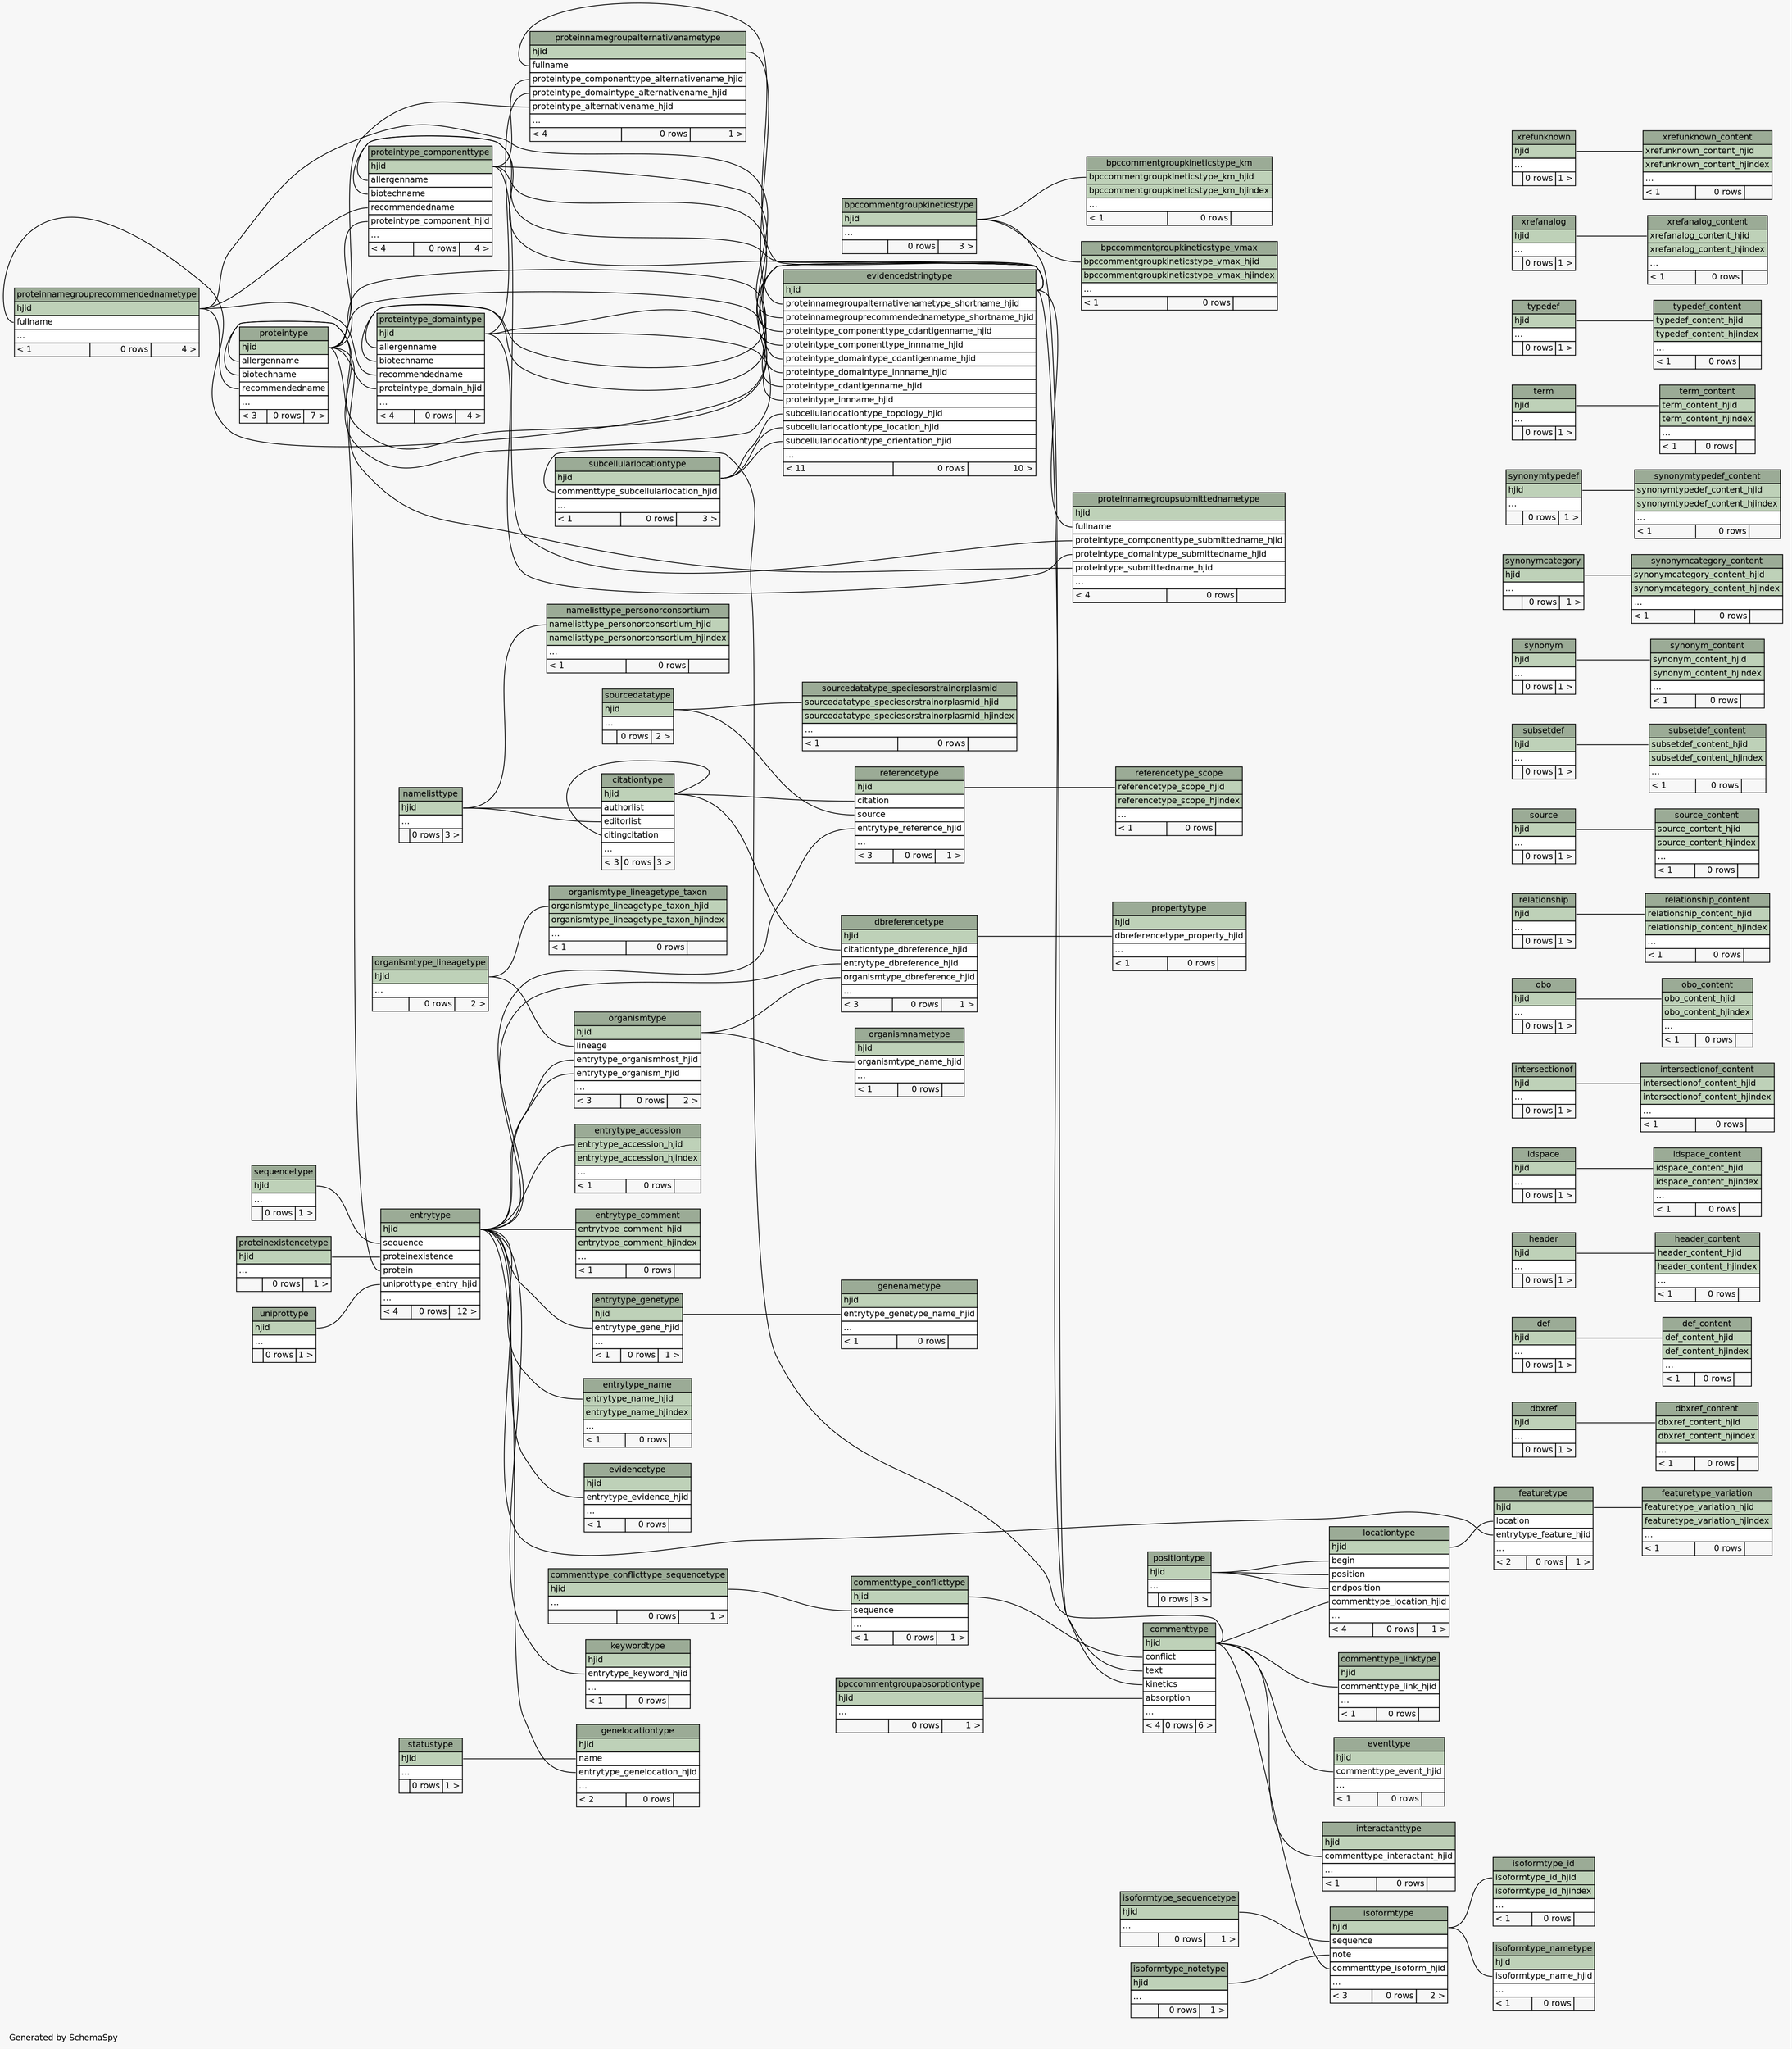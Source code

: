 // dot 2.22.2 on Windows Vista 6.0
// SchemaSpy rev 536
digraph "compactRelationshipsDiagram" {
  graph [
    rankdir="RL"
    bgcolor="#f7f7f7"
    label="\nGenerated by SchemaSpy"
    labeljust="l"
    nodesep="0.18"
    ranksep="0.46"
    fontname="Helvetica"
    fontsize="11"
  ];
  node [
    fontname="Helvetica"
    fontsize="11"
    shape="plaintext"
  ];
  edge [
    arrowsize="0.8"
  ];
  "bpccommentgroupabsorptiontype" [
    label=<
    <TABLE BORDER="0" CELLBORDER="1" CELLSPACING="0" BGCOLOR="#ffffff">
      <TR><TD COLSPAN="3" BGCOLOR="#9bab96" ALIGN="CENTER">bpccommentgroupabsorptiontype</TD></TR>
      <TR><TD PORT="hjid" COLSPAN="3" BGCOLOR="#bed1b8" ALIGN="LEFT">hjid</TD></TR>
      <TR><TD PORT="elipses" COLSPAN="3" ALIGN="LEFT">...</TD></TR>
      <TR><TD ALIGN="LEFT" BGCOLOR="#f7f7f7">  </TD><TD ALIGN="RIGHT" BGCOLOR="#f7f7f7">0 rows</TD><TD ALIGN="RIGHT" BGCOLOR="#f7f7f7">1 &gt;</TD></TR>
    </TABLE>>
    URL="tables/bpccommentgroupabsorptiontype.html"
    tooltip="bpccommentgroupabsorptiontype"
  ];
  "bpccommentgroupkineticstype" [
    label=<
    <TABLE BORDER="0" CELLBORDER="1" CELLSPACING="0" BGCOLOR="#ffffff">
      <TR><TD COLSPAN="3" BGCOLOR="#9bab96" ALIGN="CENTER">bpccommentgroupkineticstype</TD></TR>
      <TR><TD PORT="hjid" COLSPAN="3" BGCOLOR="#bed1b8" ALIGN="LEFT">hjid</TD></TR>
      <TR><TD PORT="elipses" COLSPAN="3" ALIGN="LEFT">...</TD></TR>
      <TR><TD ALIGN="LEFT" BGCOLOR="#f7f7f7">  </TD><TD ALIGN="RIGHT" BGCOLOR="#f7f7f7">0 rows</TD><TD ALIGN="RIGHT" BGCOLOR="#f7f7f7">3 &gt;</TD></TR>
    </TABLE>>
    URL="tables/bpccommentgroupkineticstype.html"
    tooltip="bpccommentgroupkineticstype"
  ];
  "bpccommentgroupkineticstype_km" [
    label=<
    <TABLE BORDER="0" CELLBORDER="1" CELLSPACING="0" BGCOLOR="#ffffff">
      <TR><TD COLSPAN="3" BGCOLOR="#9bab96" ALIGN="CENTER">bpccommentgroupkineticstype_km</TD></TR>
      <TR><TD PORT="bpccommentgroupkineticstype_km_hjid" COLSPAN="3" BGCOLOR="#bed1b8" ALIGN="LEFT">bpccommentgroupkineticstype_km_hjid</TD></TR>
      <TR><TD PORT="bpccommentgroupkineticstype_km_hjindex" COLSPAN="3" BGCOLOR="#bed1b8" ALIGN="LEFT">bpccommentgroupkineticstype_km_hjindex</TD></TR>
      <TR><TD PORT="elipses" COLSPAN="3" ALIGN="LEFT">...</TD></TR>
      <TR><TD ALIGN="LEFT" BGCOLOR="#f7f7f7">&lt; 1</TD><TD ALIGN="RIGHT" BGCOLOR="#f7f7f7">0 rows</TD><TD ALIGN="RIGHT" BGCOLOR="#f7f7f7">  </TD></TR>
    </TABLE>>
    URL="tables/bpccommentgroupkineticstype_km.html"
    tooltip="bpccommentgroupkineticstype_km"
  ];
  "bpccommentgroupkineticstype_vmax" [
    label=<
    <TABLE BORDER="0" CELLBORDER="1" CELLSPACING="0" BGCOLOR="#ffffff">
      <TR><TD COLSPAN="3" BGCOLOR="#9bab96" ALIGN="CENTER">bpccommentgroupkineticstype_vmax</TD></TR>
      <TR><TD PORT="bpccommentgroupkineticstype_vmax_hjid" COLSPAN="3" BGCOLOR="#bed1b8" ALIGN="LEFT">bpccommentgroupkineticstype_vmax_hjid</TD></TR>
      <TR><TD PORT="bpccommentgroupkineticstype_vmax_hjindex" COLSPAN="3" BGCOLOR="#bed1b8" ALIGN="LEFT">bpccommentgroupkineticstype_vmax_hjindex</TD></TR>
      <TR><TD PORT="elipses" COLSPAN="3" ALIGN="LEFT">...</TD></TR>
      <TR><TD ALIGN="LEFT" BGCOLOR="#f7f7f7">&lt; 1</TD><TD ALIGN="RIGHT" BGCOLOR="#f7f7f7">0 rows</TD><TD ALIGN="RIGHT" BGCOLOR="#f7f7f7">  </TD></TR>
    </TABLE>>
    URL="tables/bpccommentgroupkineticstype_vmax.html"
    tooltip="bpccommentgroupkineticstype_vmax"
  ];
  "citationtype" [
    label=<
    <TABLE BORDER="0" CELLBORDER="1" CELLSPACING="0" BGCOLOR="#ffffff">
      <TR><TD COLSPAN="3" BGCOLOR="#9bab96" ALIGN="CENTER">citationtype</TD></TR>
      <TR><TD PORT="hjid" COLSPAN="3" BGCOLOR="#bed1b8" ALIGN="LEFT">hjid</TD></TR>
      <TR><TD PORT="authorlist" COLSPAN="3" ALIGN="LEFT">authorlist</TD></TR>
      <TR><TD PORT="editorlist" COLSPAN="3" ALIGN="LEFT">editorlist</TD></TR>
      <TR><TD PORT="citingcitation" COLSPAN="3" ALIGN="LEFT">citingcitation</TD></TR>
      <TR><TD PORT="elipses" COLSPAN="3" ALIGN="LEFT">...</TD></TR>
      <TR><TD ALIGN="LEFT" BGCOLOR="#f7f7f7">&lt; 3</TD><TD ALIGN="RIGHT" BGCOLOR="#f7f7f7">0 rows</TD><TD ALIGN="RIGHT" BGCOLOR="#f7f7f7">3 &gt;</TD></TR>
    </TABLE>>
    URL="tables/citationtype.html"
    tooltip="citationtype"
  ];
  "commenttype" [
    label=<
    <TABLE BORDER="0" CELLBORDER="1" CELLSPACING="0" BGCOLOR="#ffffff">
      <TR><TD COLSPAN="3" BGCOLOR="#9bab96" ALIGN="CENTER">commenttype</TD></TR>
      <TR><TD PORT="hjid" COLSPAN="3" BGCOLOR="#bed1b8" ALIGN="LEFT">hjid</TD></TR>
      <TR><TD PORT="conflict" COLSPAN="3" ALIGN="LEFT">conflict</TD></TR>
      <TR><TD PORT="text" COLSPAN="3" ALIGN="LEFT">text</TD></TR>
      <TR><TD PORT="kinetics" COLSPAN="3" ALIGN="LEFT">kinetics</TD></TR>
      <TR><TD PORT="absorption" COLSPAN="3" ALIGN="LEFT">absorption</TD></TR>
      <TR><TD PORT="elipses" COLSPAN="3" ALIGN="LEFT">...</TD></TR>
      <TR><TD ALIGN="LEFT" BGCOLOR="#f7f7f7">&lt; 4</TD><TD ALIGN="RIGHT" BGCOLOR="#f7f7f7">0 rows</TD><TD ALIGN="RIGHT" BGCOLOR="#f7f7f7">6 &gt;</TD></TR>
    </TABLE>>
    URL="tables/commenttype.html"
    tooltip="commenttype"
  ];
  "commenttype_conflicttype" [
    label=<
    <TABLE BORDER="0" CELLBORDER="1" CELLSPACING="0" BGCOLOR="#ffffff">
      <TR><TD COLSPAN="3" BGCOLOR="#9bab96" ALIGN="CENTER">commenttype_conflicttype</TD></TR>
      <TR><TD PORT="hjid" COLSPAN="3" BGCOLOR="#bed1b8" ALIGN="LEFT">hjid</TD></TR>
      <TR><TD PORT="sequence" COLSPAN="3" ALIGN="LEFT">sequence</TD></TR>
      <TR><TD PORT="elipses" COLSPAN="3" ALIGN="LEFT">...</TD></TR>
      <TR><TD ALIGN="LEFT" BGCOLOR="#f7f7f7">&lt; 1</TD><TD ALIGN="RIGHT" BGCOLOR="#f7f7f7">0 rows</TD><TD ALIGN="RIGHT" BGCOLOR="#f7f7f7">1 &gt;</TD></TR>
    </TABLE>>
    URL="tables/commenttype_conflicttype.html"
    tooltip="commenttype_conflicttype"
  ];
  "commenttype_conflicttype_sequencetype" [
    label=<
    <TABLE BORDER="0" CELLBORDER="1" CELLSPACING="0" BGCOLOR="#ffffff">
      <TR><TD COLSPAN="3" BGCOLOR="#9bab96" ALIGN="CENTER">commenttype_conflicttype_sequencetype</TD></TR>
      <TR><TD PORT="hjid" COLSPAN="3" BGCOLOR="#bed1b8" ALIGN="LEFT">hjid</TD></TR>
      <TR><TD PORT="elipses" COLSPAN="3" ALIGN="LEFT">...</TD></TR>
      <TR><TD ALIGN="LEFT" BGCOLOR="#f7f7f7">  </TD><TD ALIGN="RIGHT" BGCOLOR="#f7f7f7">0 rows</TD><TD ALIGN="RIGHT" BGCOLOR="#f7f7f7">1 &gt;</TD></TR>
    </TABLE>>
    URL="tables/commenttype_conflicttype_sequencetype.html"
    tooltip="commenttype_conflicttype_sequencetype"
  ];
  "commenttype_linktype" [
    label=<
    <TABLE BORDER="0" CELLBORDER="1" CELLSPACING="0" BGCOLOR="#ffffff">
      <TR><TD COLSPAN="3" BGCOLOR="#9bab96" ALIGN="CENTER">commenttype_linktype</TD></TR>
      <TR><TD PORT="hjid" COLSPAN="3" BGCOLOR="#bed1b8" ALIGN="LEFT">hjid</TD></TR>
      <TR><TD PORT="commenttype_link_hjid" COLSPAN="3" ALIGN="LEFT">commenttype_link_hjid</TD></TR>
      <TR><TD PORT="elipses" COLSPAN="3" ALIGN="LEFT">...</TD></TR>
      <TR><TD ALIGN="LEFT" BGCOLOR="#f7f7f7">&lt; 1</TD><TD ALIGN="RIGHT" BGCOLOR="#f7f7f7">0 rows</TD><TD ALIGN="RIGHT" BGCOLOR="#f7f7f7">  </TD></TR>
    </TABLE>>
    URL="tables/commenttype_linktype.html"
    tooltip="commenttype_linktype"
  ];
  "dbreferencetype" [
    label=<
    <TABLE BORDER="0" CELLBORDER="1" CELLSPACING="0" BGCOLOR="#ffffff">
      <TR><TD COLSPAN="3" BGCOLOR="#9bab96" ALIGN="CENTER">dbreferencetype</TD></TR>
      <TR><TD PORT="hjid" COLSPAN="3" BGCOLOR="#bed1b8" ALIGN="LEFT">hjid</TD></TR>
      <TR><TD PORT="citationtype_dbreference_hjid" COLSPAN="3" ALIGN="LEFT">citationtype_dbreference_hjid</TD></TR>
      <TR><TD PORT="entrytype_dbreference_hjid" COLSPAN="3" ALIGN="LEFT">entrytype_dbreference_hjid</TD></TR>
      <TR><TD PORT="organismtype_dbreference_hjid" COLSPAN="3" ALIGN="LEFT">organismtype_dbreference_hjid</TD></TR>
      <TR><TD PORT="elipses" COLSPAN="3" ALIGN="LEFT">...</TD></TR>
      <TR><TD ALIGN="LEFT" BGCOLOR="#f7f7f7">&lt; 3</TD><TD ALIGN="RIGHT" BGCOLOR="#f7f7f7">0 rows</TD><TD ALIGN="RIGHT" BGCOLOR="#f7f7f7">1 &gt;</TD></TR>
    </TABLE>>
    URL="tables/dbreferencetype.html"
    tooltip="dbreferencetype"
  ];
  "dbxref" [
    label=<
    <TABLE BORDER="0" CELLBORDER="1" CELLSPACING="0" BGCOLOR="#ffffff">
      <TR><TD COLSPAN="3" BGCOLOR="#9bab96" ALIGN="CENTER">dbxref</TD></TR>
      <TR><TD PORT="hjid" COLSPAN="3" BGCOLOR="#bed1b8" ALIGN="LEFT">hjid</TD></TR>
      <TR><TD PORT="elipses" COLSPAN="3" ALIGN="LEFT">...</TD></TR>
      <TR><TD ALIGN="LEFT" BGCOLOR="#f7f7f7">  </TD><TD ALIGN="RIGHT" BGCOLOR="#f7f7f7">0 rows</TD><TD ALIGN="RIGHT" BGCOLOR="#f7f7f7">1 &gt;</TD></TR>
    </TABLE>>
    URL="tables/dbxref.html"
    tooltip="dbxref"
  ];
  "dbxref_content" [
    label=<
    <TABLE BORDER="0" CELLBORDER="1" CELLSPACING="0" BGCOLOR="#ffffff">
      <TR><TD COLSPAN="3" BGCOLOR="#9bab96" ALIGN="CENTER">dbxref_content</TD></TR>
      <TR><TD PORT="dbxref_content_hjid" COLSPAN="3" BGCOLOR="#bed1b8" ALIGN="LEFT">dbxref_content_hjid</TD></TR>
      <TR><TD PORT="dbxref_content_hjindex" COLSPAN="3" BGCOLOR="#bed1b8" ALIGN="LEFT">dbxref_content_hjindex</TD></TR>
      <TR><TD PORT="elipses" COLSPAN="3" ALIGN="LEFT">...</TD></TR>
      <TR><TD ALIGN="LEFT" BGCOLOR="#f7f7f7">&lt; 1</TD><TD ALIGN="RIGHT" BGCOLOR="#f7f7f7">0 rows</TD><TD ALIGN="RIGHT" BGCOLOR="#f7f7f7">  </TD></TR>
    </TABLE>>
    URL="tables/dbxref_content.html"
    tooltip="dbxref_content"
  ];
  "def" [
    label=<
    <TABLE BORDER="0" CELLBORDER="1" CELLSPACING="0" BGCOLOR="#ffffff">
      <TR><TD COLSPAN="3" BGCOLOR="#9bab96" ALIGN="CENTER">def</TD></TR>
      <TR><TD PORT="hjid" COLSPAN="3" BGCOLOR="#bed1b8" ALIGN="LEFT">hjid</TD></TR>
      <TR><TD PORT="elipses" COLSPAN="3" ALIGN="LEFT">...</TD></TR>
      <TR><TD ALIGN="LEFT" BGCOLOR="#f7f7f7">  </TD><TD ALIGN="RIGHT" BGCOLOR="#f7f7f7">0 rows</TD><TD ALIGN="RIGHT" BGCOLOR="#f7f7f7">1 &gt;</TD></TR>
    </TABLE>>
    URL="tables/def.html"
    tooltip="def"
  ];
  "def_content" [
    label=<
    <TABLE BORDER="0" CELLBORDER="1" CELLSPACING="0" BGCOLOR="#ffffff">
      <TR><TD COLSPAN="3" BGCOLOR="#9bab96" ALIGN="CENTER">def_content</TD></TR>
      <TR><TD PORT="def_content_hjid" COLSPAN="3" BGCOLOR="#bed1b8" ALIGN="LEFT">def_content_hjid</TD></TR>
      <TR><TD PORT="def_content_hjindex" COLSPAN="3" BGCOLOR="#bed1b8" ALIGN="LEFT">def_content_hjindex</TD></TR>
      <TR><TD PORT="elipses" COLSPAN="3" ALIGN="LEFT">...</TD></TR>
      <TR><TD ALIGN="LEFT" BGCOLOR="#f7f7f7">&lt; 1</TD><TD ALIGN="RIGHT" BGCOLOR="#f7f7f7">0 rows</TD><TD ALIGN="RIGHT" BGCOLOR="#f7f7f7">  </TD></TR>
    </TABLE>>
    URL="tables/def_content.html"
    tooltip="def_content"
  ];
  "entrytype" [
    label=<
    <TABLE BORDER="0" CELLBORDER="1" CELLSPACING="0" BGCOLOR="#ffffff">
      <TR><TD COLSPAN="3" BGCOLOR="#9bab96" ALIGN="CENTER">entrytype</TD></TR>
      <TR><TD PORT="hjid" COLSPAN="3" BGCOLOR="#bed1b8" ALIGN="LEFT">hjid</TD></TR>
      <TR><TD PORT="sequence" COLSPAN="3" ALIGN="LEFT">sequence</TD></TR>
      <TR><TD PORT="proteinexistence" COLSPAN="3" ALIGN="LEFT">proteinexistence</TD></TR>
      <TR><TD PORT="protein" COLSPAN="3" ALIGN="LEFT">protein</TD></TR>
      <TR><TD PORT="uniprottype_entry_hjid" COLSPAN="3" ALIGN="LEFT">uniprottype_entry_hjid</TD></TR>
      <TR><TD PORT="elipses" COLSPAN="3" ALIGN="LEFT">...</TD></TR>
      <TR><TD ALIGN="LEFT" BGCOLOR="#f7f7f7">&lt; 4</TD><TD ALIGN="RIGHT" BGCOLOR="#f7f7f7">0 rows</TD><TD ALIGN="RIGHT" BGCOLOR="#f7f7f7">12 &gt;</TD></TR>
    </TABLE>>
    URL="tables/entrytype.html"
    tooltip="entrytype"
  ];
  "entrytype_accession" [
    label=<
    <TABLE BORDER="0" CELLBORDER="1" CELLSPACING="0" BGCOLOR="#ffffff">
      <TR><TD COLSPAN="3" BGCOLOR="#9bab96" ALIGN="CENTER">entrytype_accession</TD></TR>
      <TR><TD PORT="entrytype_accession_hjid" COLSPAN="3" BGCOLOR="#bed1b8" ALIGN="LEFT">entrytype_accession_hjid</TD></TR>
      <TR><TD PORT="entrytype_accession_hjindex" COLSPAN="3" BGCOLOR="#bed1b8" ALIGN="LEFT">entrytype_accession_hjindex</TD></TR>
      <TR><TD PORT="elipses" COLSPAN="3" ALIGN="LEFT">...</TD></TR>
      <TR><TD ALIGN="LEFT" BGCOLOR="#f7f7f7">&lt; 1</TD><TD ALIGN="RIGHT" BGCOLOR="#f7f7f7">0 rows</TD><TD ALIGN="RIGHT" BGCOLOR="#f7f7f7">  </TD></TR>
    </TABLE>>
    URL="tables/entrytype_accession.html"
    tooltip="entrytype_accession"
  ];
  "entrytype_comment" [
    label=<
    <TABLE BORDER="0" CELLBORDER="1" CELLSPACING="0" BGCOLOR="#ffffff">
      <TR><TD COLSPAN="3" BGCOLOR="#9bab96" ALIGN="CENTER">entrytype_comment</TD></TR>
      <TR><TD PORT="entrytype_comment_hjid" COLSPAN="3" BGCOLOR="#bed1b8" ALIGN="LEFT">entrytype_comment_hjid</TD></TR>
      <TR><TD PORT="entrytype_comment_hjindex" COLSPAN="3" BGCOLOR="#bed1b8" ALIGN="LEFT">entrytype_comment_hjindex</TD></TR>
      <TR><TD PORT="elipses" COLSPAN="3" ALIGN="LEFT">...</TD></TR>
      <TR><TD ALIGN="LEFT" BGCOLOR="#f7f7f7">&lt; 1</TD><TD ALIGN="RIGHT" BGCOLOR="#f7f7f7">0 rows</TD><TD ALIGN="RIGHT" BGCOLOR="#f7f7f7">  </TD></TR>
    </TABLE>>
    URL="tables/entrytype_comment.html"
    tooltip="entrytype_comment"
  ];
  "entrytype_genetype" [
    label=<
    <TABLE BORDER="0" CELLBORDER="1" CELLSPACING="0" BGCOLOR="#ffffff">
      <TR><TD COLSPAN="3" BGCOLOR="#9bab96" ALIGN="CENTER">entrytype_genetype</TD></TR>
      <TR><TD PORT="hjid" COLSPAN="3" BGCOLOR="#bed1b8" ALIGN="LEFT">hjid</TD></TR>
      <TR><TD PORT="entrytype_gene_hjid" COLSPAN="3" ALIGN="LEFT">entrytype_gene_hjid</TD></TR>
      <TR><TD PORT="elipses" COLSPAN="3" ALIGN="LEFT">...</TD></TR>
      <TR><TD ALIGN="LEFT" BGCOLOR="#f7f7f7">&lt; 1</TD><TD ALIGN="RIGHT" BGCOLOR="#f7f7f7">0 rows</TD><TD ALIGN="RIGHT" BGCOLOR="#f7f7f7">1 &gt;</TD></TR>
    </TABLE>>
    URL="tables/entrytype_genetype.html"
    tooltip="entrytype_genetype"
  ];
  "entrytype_name" [
    label=<
    <TABLE BORDER="0" CELLBORDER="1" CELLSPACING="0" BGCOLOR="#ffffff">
      <TR><TD COLSPAN="3" BGCOLOR="#9bab96" ALIGN="CENTER">entrytype_name</TD></TR>
      <TR><TD PORT="entrytype_name_hjid" COLSPAN="3" BGCOLOR="#bed1b8" ALIGN="LEFT">entrytype_name_hjid</TD></TR>
      <TR><TD PORT="entrytype_name_hjindex" COLSPAN="3" BGCOLOR="#bed1b8" ALIGN="LEFT">entrytype_name_hjindex</TD></TR>
      <TR><TD PORT="elipses" COLSPAN="3" ALIGN="LEFT">...</TD></TR>
      <TR><TD ALIGN="LEFT" BGCOLOR="#f7f7f7">&lt; 1</TD><TD ALIGN="RIGHT" BGCOLOR="#f7f7f7">0 rows</TD><TD ALIGN="RIGHT" BGCOLOR="#f7f7f7">  </TD></TR>
    </TABLE>>
    URL="tables/entrytype_name.html"
    tooltip="entrytype_name"
  ];
  "eventtype" [
    label=<
    <TABLE BORDER="0" CELLBORDER="1" CELLSPACING="0" BGCOLOR="#ffffff">
      <TR><TD COLSPAN="3" BGCOLOR="#9bab96" ALIGN="CENTER">eventtype</TD></TR>
      <TR><TD PORT="hjid" COLSPAN="3" BGCOLOR="#bed1b8" ALIGN="LEFT">hjid</TD></TR>
      <TR><TD PORT="commenttype_event_hjid" COLSPAN="3" ALIGN="LEFT">commenttype_event_hjid</TD></TR>
      <TR><TD PORT="elipses" COLSPAN="3" ALIGN="LEFT">...</TD></TR>
      <TR><TD ALIGN="LEFT" BGCOLOR="#f7f7f7">&lt; 1</TD><TD ALIGN="RIGHT" BGCOLOR="#f7f7f7">0 rows</TD><TD ALIGN="RIGHT" BGCOLOR="#f7f7f7">  </TD></TR>
    </TABLE>>
    URL="tables/eventtype.html"
    tooltip="eventtype"
  ];
  "evidencedstringtype" [
    label=<
    <TABLE BORDER="0" CELLBORDER="1" CELLSPACING="0" BGCOLOR="#ffffff">
      <TR><TD COLSPAN="3" BGCOLOR="#9bab96" ALIGN="CENTER">evidencedstringtype</TD></TR>
      <TR><TD PORT="hjid" COLSPAN="3" BGCOLOR="#bed1b8" ALIGN="LEFT">hjid</TD></TR>
      <TR><TD PORT="proteinnamegroupalternativenametype_shortname_hjid" COLSPAN="3" ALIGN="LEFT">proteinnamegroupalternativenametype_shortname_hjid</TD></TR>
      <TR><TD PORT="proteinnamegrouprecommendednametype_shortname_hjid" COLSPAN="3" ALIGN="LEFT">proteinnamegrouprecommendednametype_shortname_hjid</TD></TR>
      <TR><TD PORT="proteintype_componenttype_cdantigenname_hjid" COLSPAN="3" ALIGN="LEFT">proteintype_componenttype_cdantigenname_hjid</TD></TR>
      <TR><TD PORT="proteintype_componenttype_innname_hjid" COLSPAN="3" ALIGN="LEFT">proteintype_componenttype_innname_hjid</TD></TR>
      <TR><TD PORT="proteintype_domaintype_cdantigenname_hjid" COLSPAN="3" ALIGN="LEFT">proteintype_domaintype_cdantigenname_hjid</TD></TR>
      <TR><TD PORT="proteintype_domaintype_innname_hjid" COLSPAN="3" ALIGN="LEFT">proteintype_domaintype_innname_hjid</TD></TR>
      <TR><TD PORT="proteintype_cdantigenname_hjid" COLSPAN="3" ALIGN="LEFT">proteintype_cdantigenname_hjid</TD></TR>
      <TR><TD PORT="proteintype_innname_hjid" COLSPAN="3" ALIGN="LEFT">proteintype_innname_hjid</TD></TR>
      <TR><TD PORT="subcellularlocationtype_topology_hjid" COLSPAN="3" ALIGN="LEFT">subcellularlocationtype_topology_hjid</TD></TR>
      <TR><TD PORT="subcellularlocationtype_location_hjid" COLSPAN="3" ALIGN="LEFT">subcellularlocationtype_location_hjid</TD></TR>
      <TR><TD PORT="subcellularlocationtype_orientation_hjid" COLSPAN="3" ALIGN="LEFT">subcellularlocationtype_orientation_hjid</TD></TR>
      <TR><TD PORT="elipses" COLSPAN="3" ALIGN="LEFT">...</TD></TR>
      <TR><TD ALIGN="LEFT" BGCOLOR="#f7f7f7">&lt; 11</TD><TD ALIGN="RIGHT" BGCOLOR="#f7f7f7">0 rows</TD><TD ALIGN="RIGHT" BGCOLOR="#f7f7f7">10 &gt;</TD></TR>
    </TABLE>>
    URL="tables/evidencedstringtype.html"
    tooltip="evidencedstringtype"
  ];
  "evidencetype" [
    label=<
    <TABLE BORDER="0" CELLBORDER="1" CELLSPACING="0" BGCOLOR="#ffffff">
      <TR><TD COLSPAN="3" BGCOLOR="#9bab96" ALIGN="CENTER">evidencetype</TD></TR>
      <TR><TD PORT="hjid" COLSPAN="3" BGCOLOR="#bed1b8" ALIGN="LEFT">hjid</TD></TR>
      <TR><TD PORT="entrytype_evidence_hjid" COLSPAN="3" ALIGN="LEFT">entrytype_evidence_hjid</TD></TR>
      <TR><TD PORT="elipses" COLSPAN="3" ALIGN="LEFT">...</TD></TR>
      <TR><TD ALIGN="LEFT" BGCOLOR="#f7f7f7">&lt; 1</TD><TD ALIGN="RIGHT" BGCOLOR="#f7f7f7">0 rows</TD><TD ALIGN="RIGHT" BGCOLOR="#f7f7f7">  </TD></TR>
    </TABLE>>
    URL="tables/evidencetype.html"
    tooltip="evidencetype"
  ];
  "featuretype" [
    label=<
    <TABLE BORDER="0" CELLBORDER="1" CELLSPACING="0" BGCOLOR="#ffffff">
      <TR><TD COLSPAN="3" BGCOLOR="#9bab96" ALIGN="CENTER">featuretype</TD></TR>
      <TR><TD PORT="hjid" COLSPAN="3" BGCOLOR="#bed1b8" ALIGN="LEFT">hjid</TD></TR>
      <TR><TD PORT="location" COLSPAN="3" ALIGN="LEFT">location</TD></TR>
      <TR><TD PORT="entrytype_feature_hjid" COLSPAN="3" ALIGN="LEFT">entrytype_feature_hjid</TD></TR>
      <TR><TD PORT="elipses" COLSPAN="3" ALIGN="LEFT">...</TD></TR>
      <TR><TD ALIGN="LEFT" BGCOLOR="#f7f7f7">&lt; 2</TD><TD ALIGN="RIGHT" BGCOLOR="#f7f7f7">0 rows</TD><TD ALIGN="RIGHT" BGCOLOR="#f7f7f7">1 &gt;</TD></TR>
    </TABLE>>
    URL="tables/featuretype.html"
    tooltip="featuretype"
  ];
  "featuretype_variation" [
    label=<
    <TABLE BORDER="0" CELLBORDER="1" CELLSPACING="0" BGCOLOR="#ffffff">
      <TR><TD COLSPAN="3" BGCOLOR="#9bab96" ALIGN="CENTER">featuretype_variation</TD></TR>
      <TR><TD PORT="featuretype_variation_hjid" COLSPAN="3" BGCOLOR="#bed1b8" ALIGN="LEFT">featuretype_variation_hjid</TD></TR>
      <TR><TD PORT="featuretype_variation_hjindex" COLSPAN="3" BGCOLOR="#bed1b8" ALIGN="LEFT">featuretype_variation_hjindex</TD></TR>
      <TR><TD PORT="elipses" COLSPAN="3" ALIGN="LEFT">...</TD></TR>
      <TR><TD ALIGN="LEFT" BGCOLOR="#f7f7f7">&lt; 1</TD><TD ALIGN="RIGHT" BGCOLOR="#f7f7f7">0 rows</TD><TD ALIGN="RIGHT" BGCOLOR="#f7f7f7">  </TD></TR>
    </TABLE>>
    URL="tables/featuretype_variation.html"
    tooltip="featuretype_variation"
  ];
  "genelocationtype" [
    label=<
    <TABLE BORDER="0" CELLBORDER="1" CELLSPACING="0" BGCOLOR="#ffffff">
      <TR><TD COLSPAN="3" BGCOLOR="#9bab96" ALIGN="CENTER">genelocationtype</TD></TR>
      <TR><TD PORT="hjid" COLSPAN="3" BGCOLOR="#bed1b8" ALIGN="LEFT">hjid</TD></TR>
      <TR><TD PORT="name" COLSPAN="3" ALIGN="LEFT">name</TD></TR>
      <TR><TD PORT="entrytype_genelocation_hjid" COLSPAN="3" ALIGN="LEFT">entrytype_genelocation_hjid</TD></TR>
      <TR><TD PORT="elipses" COLSPAN="3" ALIGN="LEFT">...</TD></TR>
      <TR><TD ALIGN="LEFT" BGCOLOR="#f7f7f7">&lt; 2</TD><TD ALIGN="RIGHT" BGCOLOR="#f7f7f7">0 rows</TD><TD ALIGN="RIGHT" BGCOLOR="#f7f7f7">  </TD></TR>
    </TABLE>>
    URL="tables/genelocationtype.html"
    tooltip="genelocationtype"
  ];
  "genenametype" [
    label=<
    <TABLE BORDER="0" CELLBORDER="1" CELLSPACING="0" BGCOLOR="#ffffff">
      <TR><TD COLSPAN="3" BGCOLOR="#9bab96" ALIGN="CENTER">genenametype</TD></TR>
      <TR><TD PORT="hjid" COLSPAN="3" BGCOLOR="#bed1b8" ALIGN="LEFT">hjid</TD></TR>
      <TR><TD PORT="entrytype_genetype_name_hjid" COLSPAN="3" ALIGN="LEFT">entrytype_genetype_name_hjid</TD></TR>
      <TR><TD PORT="elipses" COLSPAN="3" ALIGN="LEFT">...</TD></TR>
      <TR><TD ALIGN="LEFT" BGCOLOR="#f7f7f7">&lt; 1</TD><TD ALIGN="RIGHT" BGCOLOR="#f7f7f7">0 rows</TD><TD ALIGN="RIGHT" BGCOLOR="#f7f7f7">  </TD></TR>
    </TABLE>>
    URL="tables/genenametype.html"
    tooltip="genenametype"
  ];
  "header" [
    label=<
    <TABLE BORDER="0" CELLBORDER="1" CELLSPACING="0" BGCOLOR="#ffffff">
      <TR><TD COLSPAN="3" BGCOLOR="#9bab96" ALIGN="CENTER">header</TD></TR>
      <TR><TD PORT="hjid" COLSPAN="3" BGCOLOR="#bed1b8" ALIGN="LEFT">hjid</TD></TR>
      <TR><TD PORT="elipses" COLSPAN="3" ALIGN="LEFT">...</TD></TR>
      <TR><TD ALIGN="LEFT" BGCOLOR="#f7f7f7">  </TD><TD ALIGN="RIGHT" BGCOLOR="#f7f7f7">0 rows</TD><TD ALIGN="RIGHT" BGCOLOR="#f7f7f7">1 &gt;</TD></TR>
    </TABLE>>
    URL="tables/header.html"
    tooltip="header"
  ];
  "header_content" [
    label=<
    <TABLE BORDER="0" CELLBORDER="1" CELLSPACING="0" BGCOLOR="#ffffff">
      <TR><TD COLSPAN="3" BGCOLOR="#9bab96" ALIGN="CENTER">header_content</TD></TR>
      <TR><TD PORT="header_content_hjid" COLSPAN="3" BGCOLOR="#bed1b8" ALIGN="LEFT">header_content_hjid</TD></TR>
      <TR><TD PORT="header_content_hjindex" COLSPAN="3" BGCOLOR="#bed1b8" ALIGN="LEFT">header_content_hjindex</TD></TR>
      <TR><TD PORT="elipses" COLSPAN="3" ALIGN="LEFT">...</TD></TR>
      <TR><TD ALIGN="LEFT" BGCOLOR="#f7f7f7">&lt; 1</TD><TD ALIGN="RIGHT" BGCOLOR="#f7f7f7">0 rows</TD><TD ALIGN="RIGHT" BGCOLOR="#f7f7f7">  </TD></TR>
    </TABLE>>
    URL="tables/header_content.html"
    tooltip="header_content"
  ];
  "idspace" [
    label=<
    <TABLE BORDER="0" CELLBORDER="1" CELLSPACING="0" BGCOLOR="#ffffff">
      <TR><TD COLSPAN="3" BGCOLOR="#9bab96" ALIGN="CENTER">idspace</TD></TR>
      <TR><TD PORT="hjid" COLSPAN="3" BGCOLOR="#bed1b8" ALIGN="LEFT">hjid</TD></TR>
      <TR><TD PORT="elipses" COLSPAN="3" ALIGN="LEFT">...</TD></TR>
      <TR><TD ALIGN="LEFT" BGCOLOR="#f7f7f7">  </TD><TD ALIGN="RIGHT" BGCOLOR="#f7f7f7">0 rows</TD><TD ALIGN="RIGHT" BGCOLOR="#f7f7f7">1 &gt;</TD></TR>
    </TABLE>>
    URL="tables/idspace.html"
    tooltip="idspace"
  ];
  "idspace_content" [
    label=<
    <TABLE BORDER="0" CELLBORDER="1" CELLSPACING="0" BGCOLOR="#ffffff">
      <TR><TD COLSPAN="3" BGCOLOR="#9bab96" ALIGN="CENTER">idspace_content</TD></TR>
      <TR><TD PORT="idspace_content_hjid" COLSPAN="3" BGCOLOR="#bed1b8" ALIGN="LEFT">idspace_content_hjid</TD></TR>
      <TR><TD PORT="idspace_content_hjindex" COLSPAN="3" BGCOLOR="#bed1b8" ALIGN="LEFT">idspace_content_hjindex</TD></TR>
      <TR><TD PORT="elipses" COLSPAN="3" ALIGN="LEFT">...</TD></TR>
      <TR><TD ALIGN="LEFT" BGCOLOR="#f7f7f7">&lt; 1</TD><TD ALIGN="RIGHT" BGCOLOR="#f7f7f7">0 rows</TD><TD ALIGN="RIGHT" BGCOLOR="#f7f7f7">  </TD></TR>
    </TABLE>>
    URL="tables/idspace_content.html"
    tooltip="idspace_content"
  ];
  "interactanttype" [
    label=<
    <TABLE BORDER="0" CELLBORDER="1" CELLSPACING="0" BGCOLOR="#ffffff">
      <TR><TD COLSPAN="3" BGCOLOR="#9bab96" ALIGN="CENTER">interactanttype</TD></TR>
      <TR><TD PORT="hjid" COLSPAN="3" BGCOLOR="#bed1b8" ALIGN="LEFT">hjid</TD></TR>
      <TR><TD PORT="commenttype_interactant_hjid" COLSPAN="3" ALIGN="LEFT">commenttype_interactant_hjid</TD></TR>
      <TR><TD PORT="elipses" COLSPAN="3" ALIGN="LEFT">...</TD></TR>
      <TR><TD ALIGN="LEFT" BGCOLOR="#f7f7f7">&lt; 1</TD><TD ALIGN="RIGHT" BGCOLOR="#f7f7f7">0 rows</TD><TD ALIGN="RIGHT" BGCOLOR="#f7f7f7">  </TD></TR>
    </TABLE>>
    URL="tables/interactanttype.html"
    tooltip="interactanttype"
  ];
  "intersectionof" [
    label=<
    <TABLE BORDER="0" CELLBORDER="1" CELLSPACING="0" BGCOLOR="#ffffff">
      <TR><TD COLSPAN="3" BGCOLOR="#9bab96" ALIGN="CENTER">intersectionof</TD></TR>
      <TR><TD PORT="hjid" COLSPAN="3" BGCOLOR="#bed1b8" ALIGN="LEFT">hjid</TD></TR>
      <TR><TD PORT="elipses" COLSPAN="3" ALIGN="LEFT">...</TD></TR>
      <TR><TD ALIGN="LEFT" BGCOLOR="#f7f7f7">  </TD><TD ALIGN="RIGHT" BGCOLOR="#f7f7f7">0 rows</TD><TD ALIGN="RIGHT" BGCOLOR="#f7f7f7">1 &gt;</TD></TR>
    </TABLE>>
    URL="tables/intersectionof.html"
    tooltip="intersectionof"
  ];
  "intersectionof_content" [
    label=<
    <TABLE BORDER="0" CELLBORDER="1" CELLSPACING="0" BGCOLOR="#ffffff">
      <TR><TD COLSPAN="3" BGCOLOR="#9bab96" ALIGN="CENTER">intersectionof_content</TD></TR>
      <TR><TD PORT="intersectionof_content_hjid" COLSPAN="3" BGCOLOR="#bed1b8" ALIGN="LEFT">intersectionof_content_hjid</TD></TR>
      <TR><TD PORT="intersectionof_content_hjindex" COLSPAN="3" BGCOLOR="#bed1b8" ALIGN="LEFT">intersectionof_content_hjindex</TD></TR>
      <TR><TD PORT="elipses" COLSPAN="3" ALIGN="LEFT">...</TD></TR>
      <TR><TD ALIGN="LEFT" BGCOLOR="#f7f7f7">&lt; 1</TD><TD ALIGN="RIGHT" BGCOLOR="#f7f7f7">0 rows</TD><TD ALIGN="RIGHT" BGCOLOR="#f7f7f7">  </TD></TR>
    </TABLE>>
    URL="tables/intersectionof_content.html"
    tooltip="intersectionof_content"
  ];
  "isoformtype" [
    label=<
    <TABLE BORDER="0" CELLBORDER="1" CELLSPACING="0" BGCOLOR="#ffffff">
      <TR><TD COLSPAN="3" BGCOLOR="#9bab96" ALIGN="CENTER">isoformtype</TD></TR>
      <TR><TD PORT="hjid" COLSPAN="3" BGCOLOR="#bed1b8" ALIGN="LEFT">hjid</TD></TR>
      <TR><TD PORT="sequence" COLSPAN="3" ALIGN="LEFT">sequence</TD></TR>
      <TR><TD PORT="note" COLSPAN="3" ALIGN="LEFT">note</TD></TR>
      <TR><TD PORT="commenttype_isoform_hjid" COLSPAN="3" ALIGN="LEFT">commenttype_isoform_hjid</TD></TR>
      <TR><TD PORT="elipses" COLSPAN="3" ALIGN="LEFT">...</TD></TR>
      <TR><TD ALIGN="LEFT" BGCOLOR="#f7f7f7">&lt; 3</TD><TD ALIGN="RIGHT" BGCOLOR="#f7f7f7">0 rows</TD><TD ALIGN="RIGHT" BGCOLOR="#f7f7f7">2 &gt;</TD></TR>
    </TABLE>>
    URL="tables/isoformtype.html"
    tooltip="isoformtype"
  ];
  "isoformtype_id" [
    label=<
    <TABLE BORDER="0" CELLBORDER="1" CELLSPACING="0" BGCOLOR="#ffffff">
      <TR><TD COLSPAN="3" BGCOLOR="#9bab96" ALIGN="CENTER">isoformtype_id</TD></TR>
      <TR><TD PORT="isoformtype_id_hjid" COLSPAN="3" BGCOLOR="#bed1b8" ALIGN="LEFT">isoformtype_id_hjid</TD></TR>
      <TR><TD PORT="isoformtype_id_hjindex" COLSPAN="3" BGCOLOR="#bed1b8" ALIGN="LEFT">isoformtype_id_hjindex</TD></TR>
      <TR><TD PORT="elipses" COLSPAN="3" ALIGN="LEFT">...</TD></TR>
      <TR><TD ALIGN="LEFT" BGCOLOR="#f7f7f7">&lt; 1</TD><TD ALIGN="RIGHT" BGCOLOR="#f7f7f7">0 rows</TD><TD ALIGN="RIGHT" BGCOLOR="#f7f7f7">  </TD></TR>
    </TABLE>>
    URL="tables/isoformtype_id.html"
    tooltip="isoformtype_id"
  ];
  "isoformtype_nametype" [
    label=<
    <TABLE BORDER="0" CELLBORDER="1" CELLSPACING="0" BGCOLOR="#ffffff">
      <TR><TD COLSPAN="3" BGCOLOR="#9bab96" ALIGN="CENTER">isoformtype_nametype</TD></TR>
      <TR><TD PORT="hjid" COLSPAN="3" BGCOLOR="#bed1b8" ALIGN="LEFT">hjid</TD></TR>
      <TR><TD PORT="isoformtype_name_hjid" COLSPAN="3" ALIGN="LEFT">isoformtype_name_hjid</TD></TR>
      <TR><TD PORT="elipses" COLSPAN="3" ALIGN="LEFT">...</TD></TR>
      <TR><TD ALIGN="LEFT" BGCOLOR="#f7f7f7">&lt; 1</TD><TD ALIGN="RIGHT" BGCOLOR="#f7f7f7">0 rows</TD><TD ALIGN="RIGHT" BGCOLOR="#f7f7f7">  </TD></TR>
    </TABLE>>
    URL="tables/isoformtype_nametype.html"
    tooltip="isoformtype_nametype"
  ];
  "isoformtype_notetype" [
    label=<
    <TABLE BORDER="0" CELLBORDER="1" CELLSPACING="0" BGCOLOR="#ffffff">
      <TR><TD COLSPAN="3" BGCOLOR="#9bab96" ALIGN="CENTER">isoformtype_notetype</TD></TR>
      <TR><TD PORT="hjid" COLSPAN="3" BGCOLOR="#bed1b8" ALIGN="LEFT">hjid</TD></TR>
      <TR><TD PORT="elipses" COLSPAN="3" ALIGN="LEFT">...</TD></TR>
      <TR><TD ALIGN="LEFT" BGCOLOR="#f7f7f7">  </TD><TD ALIGN="RIGHT" BGCOLOR="#f7f7f7">0 rows</TD><TD ALIGN="RIGHT" BGCOLOR="#f7f7f7">1 &gt;</TD></TR>
    </TABLE>>
    URL="tables/isoformtype_notetype.html"
    tooltip="isoformtype_notetype"
  ];
  "isoformtype_sequencetype" [
    label=<
    <TABLE BORDER="0" CELLBORDER="1" CELLSPACING="0" BGCOLOR="#ffffff">
      <TR><TD COLSPAN="3" BGCOLOR="#9bab96" ALIGN="CENTER">isoformtype_sequencetype</TD></TR>
      <TR><TD PORT="hjid" COLSPAN="3" BGCOLOR="#bed1b8" ALIGN="LEFT">hjid</TD></TR>
      <TR><TD PORT="elipses" COLSPAN="3" ALIGN="LEFT">...</TD></TR>
      <TR><TD ALIGN="LEFT" BGCOLOR="#f7f7f7">  </TD><TD ALIGN="RIGHT" BGCOLOR="#f7f7f7">0 rows</TD><TD ALIGN="RIGHT" BGCOLOR="#f7f7f7">1 &gt;</TD></TR>
    </TABLE>>
    URL="tables/isoformtype_sequencetype.html"
    tooltip="isoformtype_sequencetype"
  ];
  "keywordtype" [
    label=<
    <TABLE BORDER="0" CELLBORDER="1" CELLSPACING="0" BGCOLOR="#ffffff">
      <TR><TD COLSPAN="3" BGCOLOR="#9bab96" ALIGN="CENTER">keywordtype</TD></TR>
      <TR><TD PORT="hjid" COLSPAN="3" BGCOLOR="#bed1b8" ALIGN="LEFT">hjid</TD></TR>
      <TR><TD PORT="entrytype_keyword_hjid" COLSPAN="3" ALIGN="LEFT">entrytype_keyword_hjid</TD></TR>
      <TR><TD PORT="elipses" COLSPAN="3" ALIGN="LEFT">...</TD></TR>
      <TR><TD ALIGN="LEFT" BGCOLOR="#f7f7f7">&lt; 1</TD><TD ALIGN="RIGHT" BGCOLOR="#f7f7f7">0 rows</TD><TD ALIGN="RIGHT" BGCOLOR="#f7f7f7">  </TD></TR>
    </TABLE>>
    URL="tables/keywordtype.html"
    tooltip="keywordtype"
  ];
  "locationtype" [
    label=<
    <TABLE BORDER="0" CELLBORDER="1" CELLSPACING="0" BGCOLOR="#ffffff">
      <TR><TD COLSPAN="3" BGCOLOR="#9bab96" ALIGN="CENTER">locationtype</TD></TR>
      <TR><TD PORT="hjid" COLSPAN="3" BGCOLOR="#bed1b8" ALIGN="LEFT">hjid</TD></TR>
      <TR><TD PORT="begin" COLSPAN="3" ALIGN="LEFT">begin</TD></TR>
      <TR><TD PORT="position" COLSPAN="3" ALIGN="LEFT">position</TD></TR>
      <TR><TD PORT="endposition" COLSPAN="3" ALIGN="LEFT">endposition</TD></TR>
      <TR><TD PORT="commenttype_location_hjid" COLSPAN="3" ALIGN="LEFT">commenttype_location_hjid</TD></TR>
      <TR><TD PORT="elipses" COLSPAN="3" ALIGN="LEFT">...</TD></TR>
      <TR><TD ALIGN="LEFT" BGCOLOR="#f7f7f7">&lt; 4</TD><TD ALIGN="RIGHT" BGCOLOR="#f7f7f7">0 rows</TD><TD ALIGN="RIGHT" BGCOLOR="#f7f7f7">1 &gt;</TD></TR>
    </TABLE>>
    URL="tables/locationtype.html"
    tooltip="locationtype"
  ];
  "namelisttype" [
    label=<
    <TABLE BORDER="0" CELLBORDER="1" CELLSPACING="0" BGCOLOR="#ffffff">
      <TR><TD COLSPAN="3" BGCOLOR="#9bab96" ALIGN="CENTER">namelisttype</TD></TR>
      <TR><TD PORT="hjid" COLSPAN="3" BGCOLOR="#bed1b8" ALIGN="LEFT">hjid</TD></TR>
      <TR><TD PORT="elipses" COLSPAN="3" ALIGN="LEFT">...</TD></TR>
      <TR><TD ALIGN="LEFT" BGCOLOR="#f7f7f7">  </TD><TD ALIGN="RIGHT" BGCOLOR="#f7f7f7">0 rows</TD><TD ALIGN="RIGHT" BGCOLOR="#f7f7f7">3 &gt;</TD></TR>
    </TABLE>>
    URL="tables/namelisttype.html"
    tooltip="namelisttype"
  ];
  "namelisttype_personorconsortium" [
    label=<
    <TABLE BORDER="0" CELLBORDER="1" CELLSPACING="0" BGCOLOR="#ffffff">
      <TR><TD COLSPAN="3" BGCOLOR="#9bab96" ALIGN="CENTER">namelisttype_personorconsortium</TD></TR>
      <TR><TD PORT="namelisttype_personorconsortium_hjid" COLSPAN="3" BGCOLOR="#bed1b8" ALIGN="LEFT">namelisttype_personorconsortium_hjid</TD></TR>
      <TR><TD PORT="namelisttype_personorconsortium_hjindex" COLSPAN="3" BGCOLOR="#bed1b8" ALIGN="LEFT">namelisttype_personorconsortium_hjindex</TD></TR>
      <TR><TD PORT="elipses" COLSPAN="3" ALIGN="LEFT">...</TD></TR>
      <TR><TD ALIGN="LEFT" BGCOLOR="#f7f7f7">&lt; 1</TD><TD ALIGN="RIGHT" BGCOLOR="#f7f7f7">0 rows</TD><TD ALIGN="RIGHT" BGCOLOR="#f7f7f7">  </TD></TR>
    </TABLE>>
    URL="tables/namelisttype_personorconsortium.html"
    tooltip="namelisttype_personorconsortium"
  ];
  "obo" [
    label=<
    <TABLE BORDER="0" CELLBORDER="1" CELLSPACING="0" BGCOLOR="#ffffff">
      <TR><TD COLSPAN="3" BGCOLOR="#9bab96" ALIGN="CENTER">obo</TD></TR>
      <TR><TD PORT="hjid" COLSPAN="3" BGCOLOR="#bed1b8" ALIGN="LEFT">hjid</TD></TR>
      <TR><TD PORT="elipses" COLSPAN="3" ALIGN="LEFT">...</TD></TR>
      <TR><TD ALIGN="LEFT" BGCOLOR="#f7f7f7">  </TD><TD ALIGN="RIGHT" BGCOLOR="#f7f7f7">0 rows</TD><TD ALIGN="RIGHT" BGCOLOR="#f7f7f7">1 &gt;</TD></TR>
    </TABLE>>
    URL="tables/obo.html"
    tooltip="obo"
  ];
  "obo_content" [
    label=<
    <TABLE BORDER="0" CELLBORDER="1" CELLSPACING="0" BGCOLOR="#ffffff">
      <TR><TD COLSPAN="3" BGCOLOR="#9bab96" ALIGN="CENTER">obo_content</TD></TR>
      <TR><TD PORT="obo_content_hjid" COLSPAN="3" BGCOLOR="#bed1b8" ALIGN="LEFT">obo_content_hjid</TD></TR>
      <TR><TD PORT="obo_content_hjindex" COLSPAN="3" BGCOLOR="#bed1b8" ALIGN="LEFT">obo_content_hjindex</TD></TR>
      <TR><TD PORT="elipses" COLSPAN="3" ALIGN="LEFT">...</TD></TR>
      <TR><TD ALIGN="LEFT" BGCOLOR="#f7f7f7">&lt; 1</TD><TD ALIGN="RIGHT" BGCOLOR="#f7f7f7">0 rows</TD><TD ALIGN="RIGHT" BGCOLOR="#f7f7f7">  </TD></TR>
    </TABLE>>
    URL="tables/obo_content.html"
    tooltip="obo_content"
  ];
  "organismnametype" [
    label=<
    <TABLE BORDER="0" CELLBORDER="1" CELLSPACING="0" BGCOLOR="#ffffff">
      <TR><TD COLSPAN="3" BGCOLOR="#9bab96" ALIGN="CENTER">organismnametype</TD></TR>
      <TR><TD PORT="hjid" COLSPAN="3" BGCOLOR="#bed1b8" ALIGN="LEFT">hjid</TD></TR>
      <TR><TD PORT="organismtype_name_hjid" COLSPAN="3" ALIGN="LEFT">organismtype_name_hjid</TD></TR>
      <TR><TD PORT="elipses" COLSPAN="3" ALIGN="LEFT">...</TD></TR>
      <TR><TD ALIGN="LEFT" BGCOLOR="#f7f7f7">&lt; 1</TD><TD ALIGN="RIGHT" BGCOLOR="#f7f7f7">0 rows</TD><TD ALIGN="RIGHT" BGCOLOR="#f7f7f7">  </TD></TR>
    </TABLE>>
    URL="tables/organismnametype.html"
    tooltip="organismnametype"
  ];
  "organismtype" [
    label=<
    <TABLE BORDER="0" CELLBORDER="1" CELLSPACING="0" BGCOLOR="#ffffff">
      <TR><TD COLSPAN="3" BGCOLOR="#9bab96" ALIGN="CENTER">organismtype</TD></TR>
      <TR><TD PORT="hjid" COLSPAN="3" BGCOLOR="#bed1b8" ALIGN="LEFT">hjid</TD></TR>
      <TR><TD PORT="lineage" COLSPAN="3" ALIGN="LEFT">lineage</TD></TR>
      <TR><TD PORT="entrytype_organismhost_hjid" COLSPAN="3" ALIGN="LEFT">entrytype_organismhost_hjid</TD></TR>
      <TR><TD PORT="entrytype_organism_hjid" COLSPAN="3" ALIGN="LEFT">entrytype_organism_hjid</TD></TR>
      <TR><TD PORT="elipses" COLSPAN="3" ALIGN="LEFT">...</TD></TR>
      <TR><TD ALIGN="LEFT" BGCOLOR="#f7f7f7">&lt; 3</TD><TD ALIGN="RIGHT" BGCOLOR="#f7f7f7">0 rows</TD><TD ALIGN="RIGHT" BGCOLOR="#f7f7f7">2 &gt;</TD></TR>
    </TABLE>>
    URL="tables/organismtype.html"
    tooltip="organismtype"
  ];
  "organismtype_lineagetype" [
    label=<
    <TABLE BORDER="0" CELLBORDER="1" CELLSPACING="0" BGCOLOR="#ffffff">
      <TR><TD COLSPAN="3" BGCOLOR="#9bab96" ALIGN="CENTER">organismtype_lineagetype</TD></TR>
      <TR><TD PORT="hjid" COLSPAN="3" BGCOLOR="#bed1b8" ALIGN="LEFT">hjid</TD></TR>
      <TR><TD PORT="elipses" COLSPAN="3" ALIGN="LEFT">...</TD></TR>
      <TR><TD ALIGN="LEFT" BGCOLOR="#f7f7f7">  </TD><TD ALIGN="RIGHT" BGCOLOR="#f7f7f7">0 rows</TD><TD ALIGN="RIGHT" BGCOLOR="#f7f7f7">2 &gt;</TD></TR>
    </TABLE>>
    URL="tables/organismtype_lineagetype.html"
    tooltip="organismtype_lineagetype"
  ];
  "organismtype_lineagetype_taxon" [
    label=<
    <TABLE BORDER="0" CELLBORDER="1" CELLSPACING="0" BGCOLOR="#ffffff">
      <TR><TD COLSPAN="3" BGCOLOR="#9bab96" ALIGN="CENTER">organismtype_lineagetype_taxon</TD></TR>
      <TR><TD PORT="organismtype_lineagetype_taxon_hjid" COLSPAN="3" BGCOLOR="#bed1b8" ALIGN="LEFT">organismtype_lineagetype_taxon_hjid</TD></TR>
      <TR><TD PORT="organismtype_lineagetype_taxon_hjindex" COLSPAN="3" BGCOLOR="#bed1b8" ALIGN="LEFT">organismtype_lineagetype_taxon_hjindex</TD></TR>
      <TR><TD PORT="elipses" COLSPAN="3" ALIGN="LEFT">...</TD></TR>
      <TR><TD ALIGN="LEFT" BGCOLOR="#f7f7f7">&lt; 1</TD><TD ALIGN="RIGHT" BGCOLOR="#f7f7f7">0 rows</TD><TD ALIGN="RIGHT" BGCOLOR="#f7f7f7">  </TD></TR>
    </TABLE>>
    URL="tables/organismtype_lineagetype_taxon.html"
    tooltip="organismtype_lineagetype_taxon"
  ];
  "positiontype" [
    label=<
    <TABLE BORDER="0" CELLBORDER="1" CELLSPACING="0" BGCOLOR="#ffffff">
      <TR><TD COLSPAN="3" BGCOLOR="#9bab96" ALIGN="CENTER">positiontype</TD></TR>
      <TR><TD PORT="hjid" COLSPAN="3" BGCOLOR="#bed1b8" ALIGN="LEFT">hjid</TD></TR>
      <TR><TD PORT="elipses" COLSPAN="3" ALIGN="LEFT">...</TD></TR>
      <TR><TD ALIGN="LEFT" BGCOLOR="#f7f7f7">  </TD><TD ALIGN="RIGHT" BGCOLOR="#f7f7f7">0 rows</TD><TD ALIGN="RIGHT" BGCOLOR="#f7f7f7">3 &gt;</TD></TR>
    </TABLE>>
    URL="tables/positiontype.html"
    tooltip="positiontype"
  ];
  "propertytype" [
    label=<
    <TABLE BORDER="0" CELLBORDER="1" CELLSPACING="0" BGCOLOR="#ffffff">
      <TR><TD COLSPAN="3" BGCOLOR="#9bab96" ALIGN="CENTER">propertytype</TD></TR>
      <TR><TD PORT="hjid" COLSPAN="3" BGCOLOR="#bed1b8" ALIGN="LEFT">hjid</TD></TR>
      <TR><TD PORT="dbreferencetype_property_hjid" COLSPAN="3" ALIGN="LEFT">dbreferencetype_property_hjid</TD></TR>
      <TR><TD PORT="elipses" COLSPAN="3" ALIGN="LEFT">...</TD></TR>
      <TR><TD ALIGN="LEFT" BGCOLOR="#f7f7f7">&lt; 1</TD><TD ALIGN="RIGHT" BGCOLOR="#f7f7f7">0 rows</TD><TD ALIGN="RIGHT" BGCOLOR="#f7f7f7">  </TD></TR>
    </TABLE>>
    URL="tables/propertytype.html"
    tooltip="propertytype"
  ];
  "proteinexistencetype" [
    label=<
    <TABLE BORDER="0" CELLBORDER="1" CELLSPACING="0" BGCOLOR="#ffffff">
      <TR><TD COLSPAN="3" BGCOLOR="#9bab96" ALIGN="CENTER">proteinexistencetype</TD></TR>
      <TR><TD PORT="hjid" COLSPAN="3" BGCOLOR="#bed1b8" ALIGN="LEFT">hjid</TD></TR>
      <TR><TD PORT="elipses" COLSPAN="3" ALIGN="LEFT">...</TD></TR>
      <TR><TD ALIGN="LEFT" BGCOLOR="#f7f7f7">  </TD><TD ALIGN="RIGHT" BGCOLOR="#f7f7f7">0 rows</TD><TD ALIGN="RIGHT" BGCOLOR="#f7f7f7">1 &gt;</TD></TR>
    </TABLE>>
    URL="tables/proteinexistencetype.html"
    tooltip="proteinexistencetype"
  ];
  "proteinnamegroupalternativenametype" [
    label=<
    <TABLE BORDER="0" CELLBORDER="1" CELLSPACING="0" BGCOLOR="#ffffff">
      <TR><TD COLSPAN="3" BGCOLOR="#9bab96" ALIGN="CENTER">proteinnamegroupalternativenametype</TD></TR>
      <TR><TD PORT="hjid" COLSPAN="3" BGCOLOR="#bed1b8" ALIGN="LEFT">hjid</TD></TR>
      <TR><TD PORT="fullname" COLSPAN="3" ALIGN="LEFT">fullname</TD></TR>
      <TR><TD PORT="proteintype_componenttype_alternativename_hjid" COLSPAN="3" ALIGN="LEFT">proteintype_componenttype_alternativename_hjid</TD></TR>
      <TR><TD PORT="proteintype_domaintype_alternativename_hjid" COLSPAN="3" ALIGN="LEFT">proteintype_domaintype_alternativename_hjid</TD></TR>
      <TR><TD PORT="proteintype_alternativename_hjid" COLSPAN="3" ALIGN="LEFT">proteintype_alternativename_hjid</TD></TR>
      <TR><TD PORT="elipses" COLSPAN="3" ALIGN="LEFT">...</TD></TR>
      <TR><TD ALIGN="LEFT" BGCOLOR="#f7f7f7">&lt; 4</TD><TD ALIGN="RIGHT" BGCOLOR="#f7f7f7">0 rows</TD><TD ALIGN="RIGHT" BGCOLOR="#f7f7f7">1 &gt;</TD></TR>
    </TABLE>>
    URL="tables/proteinnamegroupalternativenametype.html"
    tooltip="proteinnamegroupalternativenametype"
  ];
  "proteinnamegrouprecommendednametype" [
    label=<
    <TABLE BORDER="0" CELLBORDER="1" CELLSPACING="0" BGCOLOR="#ffffff">
      <TR><TD COLSPAN="3" BGCOLOR="#9bab96" ALIGN="CENTER">proteinnamegrouprecommendednametype</TD></TR>
      <TR><TD PORT="hjid" COLSPAN="3" BGCOLOR="#bed1b8" ALIGN="LEFT">hjid</TD></TR>
      <TR><TD PORT="fullname" COLSPAN="3" ALIGN="LEFT">fullname</TD></TR>
      <TR><TD PORT="elipses" COLSPAN="3" ALIGN="LEFT">...</TD></TR>
      <TR><TD ALIGN="LEFT" BGCOLOR="#f7f7f7">&lt; 1</TD><TD ALIGN="RIGHT" BGCOLOR="#f7f7f7">0 rows</TD><TD ALIGN="RIGHT" BGCOLOR="#f7f7f7">4 &gt;</TD></TR>
    </TABLE>>
    URL="tables/proteinnamegrouprecommendednametype.html"
    tooltip="proteinnamegrouprecommendednametype"
  ];
  "proteinnamegroupsubmittednametype" [
    label=<
    <TABLE BORDER="0" CELLBORDER="1" CELLSPACING="0" BGCOLOR="#ffffff">
      <TR><TD COLSPAN="3" BGCOLOR="#9bab96" ALIGN="CENTER">proteinnamegroupsubmittednametype</TD></TR>
      <TR><TD PORT="hjid" COLSPAN="3" BGCOLOR="#bed1b8" ALIGN="LEFT">hjid</TD></TR>
      <TR><TD PORT="fullname" COLSPAN="3" ALIGN="LEFT">fullname</TD></TR>
      <TR><TD PORT="proteintype_componenttype_submittedname_hjid" COLSPAN="3" ALIGN="LEFT">proteintype_componenttype_submittedname_hjid</TD></TR>
      <TR><TD PORT="proteintype_domaintype_submittedname_hjid" COLSPAN="3" ALIGN="LEFT">proteintype_domaintype_submittedname_hjid</TD></TR>
      <TR><TD PORT="proteintype_submittedname_hjid" COLSPAN="3" ALIGN="LEFT">proteintype_submittedname_hjid</TD></TR>
      <TR><TD PORT="elipses" COLSPAN="3" ALIGN="LEFT">...</TD></TR>
      <TR><TD ALIGN="LEFT" BGCOLOR="#f7f7f7">&lt; 4</TD><TD ALIGN="RIGHT" BGCOLOR="#f7f7f7">0 rows</TD><TD ALIGN="RIGHT" BGCOLOR="#f7f7f7">  </TD></TR>
    </TABLE>>
    URL="tables/proteinnamegroupsubmittednametype.html"
    tooltip="proteinnamegroupsubmittednametype"
  ];
  "proteintype" [
    label=<
    <TABLE BORDER="0" CELLBORDER="1" CELLSPACING="0" BGCOLOR="#ffffff">
      <TR><TD COLSPAN="3" BGCOLOR="#9bab96" ALIGN="CENTER">proteintype</TD></TR>
      <TR><TD PORT="hjid" COLSPAN="3" BGCOLOR="#bed1b8" ALIGN="LEFT">hjid</TD></TR>
      <TR><TD PORT="allergenname" COLSPAN="3" ALIGN="LEFT">allergenname</TD></TR>
      <TR><TD PORT="biotechname" COLSPAN="3" ALIGN="LEFT">biotechname</TD></TR>
      <TR><TD PORT="recommendedname" COLSPAN="3" ALIGN="LEFT">recommendedname</TD></TR>
      <TR><TD PORT="elipses" COLSPAN="3" ALIGN="LEFT">...</TD></TR>
      <TR><TD ALIGN="LEFT" BGCOLOR="#f7f7f7">&lt; 3</TD><TD ALIGN="RIGHT" BGCOLOR="#f7f7f7">0 rows</TD><TD ALIGN="RIGHT" BGCOLOR="#f7f7f7">7 &gt;</TD></TR>
    </TABLE>>
    URL="tables/proteintype.html"
    tooltip="proteintype"
  ];
  "proteintype_componenttype" [
    label=<
    <TABLE BORDER="0" CELLBORDER="1" CELLSPACING="0" BGCOLOR="#ffffff">
      <TR><TD COLSPAN="3" BGCOLOR="#9bab96" ALIGN="CENTER">proteintype_componenttype</TD></TR>
      <TR><TD PORT="hjid" COLSPAN="3" BGCOLOR="#bed1b8" ALIGN="LEFT">hjid</TD></TR>
      <TR><TD PORT="allergenname" COLSPAN="3" ALIGN="LEFT">allergenname</TD></TR>
      <TR><TD PORT="biotechname" COLSPAN="3" ALIGN="LEFT">biotechname</TD></TR>
      <TR><TD PORT="recommendedname" COLSPAN="3" ALIGN="LEFT">recommendedname</TD></TR>
      <TR><TD PORT="proteintype_component_hjid" COLSPAN="3" ALIGN="LEFT">proteintype_component_hjid</TD></TR>
      <TR><TD PORT="elipses" COLSPAN="3" ALIGN="LEFT">...</TD></TR>
      <TR><TD ALIGN="LEFT" BGCOLOR="#f7f7f7">&lt; 4</TD><TD ALIGN="RIGHT" BGCOLOR="#f7f7f7">0 rows</TD><TD ALIGN="RIGHT" BGCOLOR="#f7f7f7">4 &gt;</TD></TR>
    </TABLE>>
    URL="tables/proteintype_componenttype.html"
    tooltip="proteintype_componenttype"
  ];
  "proteintype_domaintype" [
    label=<
    <TABLE BORDER="0" CELLBORDER="1" CELLSPACING="0" BGCOLOR="#ffffff">
      <TR><TD COLSPAN="3" BGCOLOR="#9bab96" ALIGN="CENTER">proteintype_domaintype</TD></TR>
      <TR><TD PORT="hjid" COLSPAN="3" BGCOLOR="#bed1b8" ALIGN="LEFT">hjid</TD></TR>
      <TR><TD PORT="allergenname" COLSPAN="3" ALIGN="LEFT">allergenname</TD></TR>
      <TR><TD PORT="biotechname" COLSPAN="3" ALIGN="LEFT">biotechname</TD></TR>
      <TR><TD PORT="recommendedname" COLSPAN="3" ALIGN="LEFT">recommendedname</TD></TR>
      <TR><TD PORT="proteintype_domain_hjid" COLSPAN="3" ALIGN="LEFT">proteintype_domain_hjid</TD></TR>
      <TR><TD PORT="elipses" COLSPAN="3" ALIGN="LEFT">...</TD></TR>
      <TR><TD ALIGN="LEFT" BGCOLOR="#f7f7f7">&lt; 4</TD><TD ALIGN="RIGHT" BGCOLOR="#f7f7f7">0 rows</TD><TD ALIGN="RIGHT" BGCOLOR="#f7f7f7">4 &gt;</TD></TR>
    </TABLE>>
    URL="tables/proteintype_domaintype.html"
    tooltip="proteintype_domaintype"
  ];
  "referencetype" [
    label=<
    <TABLE BORDER="0" CELLBORDER="1" CELLSPACING="0" BGCOLOR="#ffffff">
      <TR><TD COLSPAN="3" BGCOLOR="#9bab96" ALIGN="CENTER">referencetype</TD></TR>
      <TR><TD PORT="hjid" COLSPAN="3" BGCOLOR="#bed1b8" ALIGN="LEFT">hjid</TD></TR>
      <TR><TD PORT="citation" COLSPAN="3" ALIGN="LEFT">citation</TD></TR>
      <TR><TD PORT="source" COLSPAN="3" ALIGN="LEFT">source</TD></TR>
      <TR><TD PORT="entrytype_reference_hjid" COLSPAN="3" ALIGN="LEFT">entrytype_reference_hjid</TD></TR>
      <TR><TD PORT="elipses" COLSPAN="3" ALIGN="LEFT">...</TD></TR>
      <TR><TD ALIGN="LEFT" BGCOLOR="#f7f7f7">&lt; 3</TD><TD ALIGN="RIGHT" BGCOLOR="#f7f7f7">0 rows</TD><TD ALIGN="RIGHT" BGCOLOR="#f7f7f7">1 &gt;</TD></TR>
    </TABLE>>
    URL="tables/referencetype.html"
    tooltip="referencetype"
  ];
  "referencetype_scope" [
    label=<
    <TABLE BORDER="0" CELLBORDER="1" CELLSPACING="0" BGCOLOR="#ffffff">
      <TR><TD COLSPAN="3" BGCOLOR="#9bab96" ALIGN="CENTER">referencetype_scope</TD></TR>
      <TR><TD PORT="referencetype_scope_hjid" COLSPAN="3" BGCOLOR="#bed1b8" ALIGN="LEFT">referencetype_scope_hjid</TD></TR>
      <TR><TD PORT="referencetype_scope_hjindex" COLSPAN="3" BGCOLOR="#bed1b8" ALIGN="LEFT">referencetype_scope_hjindex</TD></TR>
      <TR><TD PORT="elipses" COLSPAN="3" ALIGN="LEFT">...</TD></TR>
      <TR><TD ALIGN="LEFT" BGCOLOR="#f7f7f7">&lt; 1</TD><TD ALIGN="RIGHT" BGCOLOR="#f7f7f7">0 rows</TD><TD ALIGN="RIGHT" BGCOLOR="#f7f7f7">  </TD></TR>
    </TABLE>>
    URL="tables/referencetype_scope.html"
    tooltip="referencetype_scope"
  ];
  "relationship" [
    label=<
    <TABLE BORDER="0" CELLBORDER="1" CELLSPACING="0" BGCOLOR="#ffffff">
      <TR><TD COLSPAN="3" BGCOLOR="#9bab96" ALIGN="CENTER">relationship</TD></TR>
      <TR><TD PORT="hjid" COLSPAN="3" BGCOLOR="#bed1b8" ALIGN="LEFT">hjid</TD></TR>
      <TR><TD PORT="elipses" COLSPAN="3" ALIGN="LEFT">...</TD></TR>
      <TR><TD ALIGN="LEFT" BGCOLOR="#f7f7f7">  </TD><TD ALIGN="RIGHT" BGCOLOR="#f7f7f7">0 rows</TD><TD ALIGN="RIGHT" BGCOLOR="#f7f7f7">1 &gt;</TD></TR>
    </TABLE>>
    URL="tables/relationship.html"
    tooltip="relationship"
  ];
  "relationship_content" [
    label=<
    <TABLE BORDER="0" CELLBORDER="1" CELLSPACING="0" BGCOLOR="#ffffff">
      <TR><TD COLSPAN="3" BGCOLOR="#9bab96" ALIGN="CENTER">relationship_content</TD></TR>
      <TR><TD PORT="relationship_content_hjid" COLSPAN="3" BGCOLOR="#bed1b8" ALIGN="LEFT">relationship_content_hjid</TD></TR>
      <TR><TD PORT="relationship_content_hjindex" COLSPAN="3" BGCOLOR="#bed1b8" ALIGN="LEFT">relationship_content_hjindex</TD></TR>
      <TR><TD PORT="elipses" COLSPAN="3" ALIGN="LEFT">...</TD></TR>
      <TR><TD ALIGN="LEFT" BGCOLOR="#f7f7f7">&lt; 1</TD><TD ALIGN="RIGHT" BGCOLOR="#f7f7f7">0 rows</TD><TD ALIGN="RIGHT" BGCOLOR="#f7f7f7">  </TD></TR>
    </TABLE>>
    URL="tables/relationship_content.html"
    tooltip="relationship_content"
  ];
  "sequencetype" [
    label=<
    <TABLE BORDER="0" CELLBORDER="1" CELLSPACING="0" BGCOLOR="#ffffff">
      <TR><TD COLSPAN="3" BGCOLOR="#9bab96" ALIGN="CENTER">sequencetype</TD></TR>
      <TR><TD PORT="hjid" COLSPAN="3" BGCOLOR="#bed1b8" ALIGN="LEFT">hjid</TD></TR>
      <TR><TD PORT="elipses" COLSPAN="3" ALIGN="LEFT">...</TD></TR>
      <TR><TD ALIGN="LEFT" BGCOLOR="#f7f7f7">  </TD><TD ALIGN="RIGHT" BGCOLOR="#f7f7f7">0 rows</TD><TD ALIGN="RIGHT" BGCOLOR="#f7f7f7">1 &gt;</TD></TR>
    </TABLE>>
    URL="tables/sequencetype.html"
    tooltip="sequencetype"
  ];
  "source" [
    label=<
    <TABLE BORDER="0" CELLBORDER="1" CELLSPACING="0" BGCOLOR="#ffffff">
      <TR><TD COLSPAN="3" BGCOLOR="#9bab96" ALIGN="CENTER">source</TD></TR>
      <TR><TD PORT="hjid" COLSPAN="3" BGCOLOR="#bed1b8" ALIGN="LEFT">hjid</TD></TR>
      <TR><TD PORT="elipses" COLSPAN="3" ALIGN="LEFT">...</TD></TR>
      <TR><TD ALIGN="LEFT" BGCOLOR="#f7f7f7">  </TD><TD ALIGN="RIGHT" BGCOLOR="#f7f7f7">0 rows</TD><TD ALIGN="RIGHT" BGCOLOR="#f7f7f7">1 &gt;</TD></TR>
    </TABLE>>
    URL="tables/source.html"
    tooltip="source"
  ];
  "source_content" [
    label=<
    <TABLE BORDER="0" CELLBORDER="1" CELLSPACING="0" BGCOLOR="#ffffff">
      <TR><TD COLSPAN="3" BGCOLOR="#9bab96" ALIGN="CENTER">source_content</TD></TR>
      <TR><TD PORT="source_content_hjid" COLSPAN="3" BGCOLOR="#bed1b8" ALIGN="LEFT">source_content_hjid</TD></TR>
      <TR><TD PORT="source_content_hjindex" COLSPAN="3" BGCOLOR="#bed1b8" ALIGN="LEFT">source_content_hjindex</TD></TR>
      <TR><TD PORT="elipses" COLSPAN="3" ALIGN="LEFT">...</TD></TR>
      <TR><TD ALIGN="LEFT" BGCOLOR="#f7f7f7">&lt; 1</TD><TD ALIGN="RIGHT" BGCOLOR="#f7f7f7">0 rows</TD><TD ALIGN="RIGHT" BGCOLOR="#f7f7f7">  </TD></TR>
    </TABLE>>
    URL="tables/source_content.html"
    tooltip="source_content"
  ];
  "sourcedatatype" [
    label=<
    <TABLE BORDER="0" CELLBORDER="1" CELLSPACING="0" BGCOLOR="#ffffff">
      <TR><TD COLSPAN="3" BGCOLOR="#9bab96" ALIGN="CENTER">sourcedatatype</TD></TR>
      <TR><TD PORT="hjid" COLSPAN="3" BGCOLOR="#bed1b8" ALIGN="LEFT">hjid</TD></TR>
      <TR><TD PORT="elipses" COLSPAN="3" ALIGN="LEFT">...</TD></TR>
      <TR><TD ALIGN="LEFT" BGCOLOR="#f7f7f7">  </TD><TD ALIGN="RIGHT" BGCOLOR="#f7f7f7">0 rows</TD><TD ALIGN="RIGHT" BGCOLOR="#f7f7f7">2 &gt;</TD></TR>
    </TABLE>>
    URL="tables/sourcedatatype.html"
    tooltip="sourcedatatype"
  ];
  "sourcedatatype_speciesorstrainorplasmid" [
    label=<
    <TABLE BORDER="0" CELLBORDER="1" CELLSPACING="0" BGCOLOR="#ffffff">
      <TR><TD COLSPAN="3" BGCOLOR="#9bab96" ALIGN="CENTER">sourcedatatype_speciesorstrainorplasmid</TD></TR>
      <TR><TD PORT="sourcedatatype_speciesorstrainorplasmid_hjid" COLSPAN="3" BGCOLOR="#bed1b8" ALIGN="LEFT">sourcedatatype_speciesorstrainorplasmid_hjid</TD></TR>
      <TR><TD PORT="sourcedatatype_speciesorstrainorplasmid_hjindex" COLSPAN="3" BGCOLOR="#bed1b8" ALIGN="LEFT">sourcedatatype_speciesorstrainorplasmid_hjindex</TD></TR>
      <TR><TD PORT="elipses" COLSPAN="3" ALIGN="LEFT">...</TD></TR>
      <TR><TD ALIGN="LEFT" BGCOLOR="#f7f7f7">&lt; 1</TD><TD ALIGN="RIGHT" BGCOLOR="#f7f7f7">0 rows</TD><TD ALIGN="RIGHT" BGCOLOR="#f7f7f7">  </TD></TR>
    </TABLE>>
    URL="tables/sourcedatatype_speciesorstrainorplasmid.html"
    tooltip="sourcedatatype_speciesorstrainorplasmid"
  ];
  "statustype" [
    label=<
    <TABLE BORDER="0" CELLBORDER="1" CELLSPACING="0" BGCOLOR="#ffffff">
      <TR><TD COLSPAN="3" BGCOLOR="#9bab96" ALIGN="CENTER">statustype</TD></TR>
      <TR><TD PORT="hjid" COLSPAN="3" BGCOLOR="#bed1b8" ALIGN="LEFT">hjid</TD></TR>
      <TR><TD PORT="elipses" COLSPAN="3" ALIGN="LEFT">...</TD></TR>
      <TR><TD ALIGN="LEFT" BGCOLOR="#f7f7f7">  </TD><TD ALIGN="RIGHT" BGCOLOR="#f7f7f7">0 rows</TD><TD ALIGN="RIGHT" BGCOLOR="#f7f7f7">1 &gt;</TD></TR>
    </TABLE>>
    URL="tables/statustype.html"
    tooltip="statustype"
  ];
  "subcellularlocationtype" [
    label=<
    <TABLE BORDER="0" CELLBORDER="1" CELLSPACING="0" BGCOLOR="#ffffff">
      <TR><TD COLSPAN="3" BGCOLOR="#9bab96" ALIGN="CENTER">subcellularlocationtype</TD></TR>
      <TR><TD PORT="hjid" COLSPAN="3" BGCOLOR="#bed1b8" ALIGN="LEFT">hjid</TD></TR>
      <TR><TD PORT="commenttype_subcellularlocation_hjid" COLSPAN="3" ALIGN="LEFT">commenttype_subcellularlocation_hjid</TD></TR>
      <TR><TD PORT="elipses" COLSPAN="3" ALIGN="LEFT">...</TD></TR>
      <TR><TD ALIGN="LEFT" BGCOLOR="#f7f7f7">&lt; 1</TD><TD ALIGN="RIGHT" BGCOLOR="#f7f7f7">0 rows</TD><TD ALIGN="RIGHT" BGCOLOR="#f7f7f7">3 &gt;</TD></TR>
    </TABLE>>
    URL="tables/subcellularlocationtype.html"
    tooltip="subcellularlocationtype"
  ];
  "subsetdef" [
    label=<
    <TABLE BORDER="0" CELLBORDER="1" CELLSPACING="0" BGCOLOR="#ffffff">
      <TR><TD COLSPAN="3" BGCOLOR="#9bab96" ALIGN="CENTER">subsetdef</TD></TR>
      <TR><TD PORT="hjid" COLSPAN="3" BGCOLOR="#bed1b8" ALIGN="LEFT">hjid</TD></TR>
      <TR><TD PORT="elipses" COLSPAN="3" ALIGN="LEFT">...</TD></TR>
      <TR><TD ALIGN="LEFT" BGCOLOR="#f7f7f7">  </TD><TD ALIGN="RIGHT" BGCOLOR="#f7f7f7">0 rows</TD><TD ALIGN="RIGHT" BGCOLOR="#f7f7f7">1 &gt;</TD></TR>
    </TABLE>>
    URL="tables/subsetdef.html"
    tooltip="subsetdef"
  ];
  "subsetdef_content" [
    label=<
    <TABLE BORDER="0" CELLBORDER="1" CELLSPACING="0" BGCOLOR="#ffffff">
      <TR><TD COLSPAN="3" BGCOLOR="#9bab96" ALIGN="CENTER">subsetdef_content</TD></TR>
      <TR><TD PORT="subsetdef_content_hjid" COLSPAN="3" BGCOLOR="#bed1b8" ALIGN="LEFT">subsetdef_content_hjid</TD></TR>
      <TR><TD PORT="subsetdef_content_hjindex" COLSPAN="3" BGCOLOR="#bed1b8" ALIGN="LEFT">subsetdef_content_hjindex</TD></TR>
      <TR><TD PORT="elipses" COLSPAN="3" ALIGN="LEFT">...</TD></TR>
      <TR><TD ALIGN="LEFT" BGCOLOR="#f7f7f7">&lt; 1</TD><TD ALIGN="RIGHT" BGCOLOR="#f7f7f7">0 rows</TD><TD ALIGN="RIGHT" BGCOLOR="#f7f7f7">  </TD></TR>
    </TABLE>>
    URL="tables/subsetdef_content.html"
    tooltip="subsetdef_content"
  ];
  "synonym" [
    label=<
    <TABLE BORDER="0" CELLBORDER="1" CELLSPACING="0" BGCOLOR="#ffffff">
      <TR><TD COLSPAN="3" BGCOLOR="#9bab96" ALIGN="CENTER">synonym</TD></TR>
      <TR><TD PORT="hjid" COLSPAN="3" BGCOLOR="#bed1b8" ALIGN="LEFT">hjid</TD></TR>
      <TR><TD PORT="elipses" COLSPAN="3" ALIGN="LEFT">...</TD></TR>
      <TR><TD ALIGN="LEFT" BGCOLOR="#f7f7f7">  </TD><TD ALIGN="RIGHT" BGCOLOR="#f7f7f7">0 rows</TD><TD ALIGN="RIGHT" BGCOLOR="#f7f7f7">1 &gt;</TD></TR>
    </TABLE>>
    URL="tables/synonym.html"
    tooltip="synonym"
  ];
  "synonym_content" [
    label=<
    <TABLE BORDER="0" CELLBORDER="1" CELLSPACING="0" BGCOLOR="#ffffff">
      <TR><TD COLSPAN="3" BGCOLOR="#9bab96" ALIGN="CENTER">synonym_content</TD></TR>
      <TR><TD PORT="synonym_content_hjid" COLSPAN="3" BGCOLOR="#bed1b8" ALIGN="LEFT">synonym_content_hjid</TD></TR>
      <TR><TD PORT="synonym_content_hjindex" COLSPAN="3" BGCOLOR="#bed1b8" ALIGN="LEFT">synonym_content_hjindex</TD></TR>
      <TR><TD PORT="elipses" COLSPAN="3" ALIGN="LEFT">...</TD></TR>
      <TR><TD ALIGN="LEFT" BGCOLOR="#f7f7f7">&lt; 1</TD><TD ALIGN="RIGHT" BGCOLOR="#f7f7f7">0 rows</TD><TD ALIGN="RIGHT" BGCOLOR="#f7f7f7">  </TD></TR>
    </TABLE>>
    URL="tables/synonym_content.html"
    tooltip="synonym_content"
  ];
  "synonymcategory" [
    label=<
    <TABLE BORDER="0" CELLBORDER="1" CELLSPACING="0" BGCOLOR="#ffffff">
      <TR><TD COLSPAN="3" BGCOLOR="#9bab96" ALIGN="CENTER">synonymcategory</TD></TR>
      <TR><TD PORT="hjid" COLSPAN="3" BGCOLOR="#bed1b8" ALIGN="LEFT">hjid</TD></TR>
      <TR><TD PORT="elipses" COLSPAN="3" ALIGN="LEFT">...</TD></TR>
      <TR><TD ALIGN="LEFT" BGCOLOR="#f7f7f7">  </TD><TD ALIGN="RIGHT" BGCOLOR="#f7f7f7">0 rows</TD><TD ALIGN="RIGHT" BGCOLOR="#f7f7f7">1 &gt;</TD></TR>
    </TABLE>>
    URL="tables/synonymcategory.html"
    tooltip="synonymcategory"
  ];
  "synonymcategory_content" [
    label=<
    <TABLE BORDER="0" CELLBORDER="1" CELLSPACING="0" BGCOLOR="#ffffff">
      <TR><TD COLSPAN="3" BGCOLOR="#9bab96" ALIGN="CENTER">synonymcategory_content</TD></TR>
      <TR><TD PORT="synonymcategory_content_hjid" COLSPAN="3" BGCOLOR="#bed1b8" ALIGN="LEFT">synonymcategory_content_hjid</TD></TR>
      <TR><TD PORT="synonymcategory_content_hjindex" COLSPAN="3" BGCOLOR="#bed1b8" ALIGN="LEFT">synonymcategory_content_hjindex</TD></TR>
      <TR><TD PORT="elipses" COLSPAN="3" ALIGN="LEFT">...</TD></TR>
      <TR><TD ALIGN="LEFT" BGCOLOR="#f7f7f7">&lt; 1</TD><TD ALIGN="RIGHT" BGCOLOR="#f7f7f7">0 rows</TD><TD ALIGN="RIGHT" BGCOLOR="#f7f7f7">  </TD></TR>
    </TABLE>>
    URL="tables/synonymcategory_content.html"
    tooltip="synonymcategory_content"
  ];
  "synonymtypedef" [
    label=<
    <TABLE BORDER="0" CELLBORDER="1" CELLSPACING="0" BGCOLOR="#ffffff">
      <TR><TD COLSPAN="3" BGCOLOR="#9bab96" ALIGN="CENTER">synonymtypedef</TD></TR>
      <TR><TD PORT="hjid" COLSPAN="3" BGCOLOR="#bed1b8" ALIGN="LEFT">hjid</TD></TR>
      <TR><TD PORT="elipses" COLSPAN="3" ALIGN="LEFT">...</TD></TR>
      <TR><TD ALIGN="LEFT" BGCOLOR="#f7f7f7">  </TD><TD ALIGN="RIGHT" BGCOLOR="#f7f7f7">0 rows</TD><TD ALIGN="RIGHT" BGCOLOR="#f7f7f7">1 &gt;</TD></TR>
    </TABLE>>
    URL="tables/synonymtypedef.html"
    tooltip="synonymtypedef"
  ];
  "synonymtypedef_content" [
    label=<
    <TABLE BORDER="0" CELLBORDER="1" CELLSPACING="0" BGCOLOR="#ffffff">
      <TR><TD COLSPAN="3" BGCOLOR="#9bab96" ALIGN="CENTER">synonymtypedef_content</TD></TR>
      <TR><TD PORT="synonymtypedef_content_hjid" COLSPAN="3" BGCOLOR="#bed1b8" ALIGN="LEFT">synonymtypedef_content_hjid</TD></TR>
      <TR><TD PORT="synonymtypedef_content_hjindex" COLSPAN="3" BGCOLOR="#bed1b8" ALIGN="LEFT">synonymtypedef_content_hjindex</TD></TR>
      <TR><TD PORT="elipses" COLSPAN="3" ALIGN="LEFT">...</TD></TR>
      <TR><TD ALIGN="LEFT" BGCOLOR="#f7f7f7">&lt; 1</TD><TD ALIGN="RIGHT" BGCOLOR="#f7f7f7">0 rows</TD><TD ALIGN="RIGHT" BGCOLOR="#f7f7f7">  </TD></TR>
    </TABLE>>
    URL="tables/synonymtypedef_content.html"
    tooltip="synonymtypedef_content"
  ];
  "term" [
    label=<
    <TABLE BORDER="0" CELLBORDER="1" CELLSPACING="0" BGCOLOR="#ffffff">
      <TR><TD COLSPAN="3" BGCOLOR="#9bab96" ALIGN="CENTER">term</TD></TR>
      <TR><TD PORT="hjid" COLSPAN="3" BGCOLOR="#bed1b8" ALIGN="LEFT">hjid</TD></TR>
      <TR><TD PORT="elipses" COLSPAN="3" ALIGN="LEFT">...</TD></TR>
      <TR><TD ALIGN="LEFT" BGCOLOR="#f7f7f7">  </TD><TD ALIGN="RIGHT" BGCOLOR="#f7f7f7">0 rows</TD><TD ALIGN="RIGHT" BGCOLOR="#f7f7f7">1 &gt;</TD></TR>
    </TABLE>>
    URL="tables/term.html"
    tooltip="term"
  ];
  "term_content" [
    label=<
    <TABLE BORDER="0" CELLBORDER="1" CELLSPACING="0" BGCOLOR="#ffffff">
      <TR><TD COLSPAN="3" BGCOLOR="#9bab96" ALIGN="CENTER">term_content</TD></TR>
      <TR><TD PORT="term_content_hjid" COLSPAN="3" BGCOLOR="#bed1b8" ALIGN="LEFT">term_content_hjid</TD></TR>
      <TR><TD PORT="term_content_hjindex" COLSPAN="3" BGCOLOR="#bed1b8" ALIGN="LEFT">term_content_hjindex</TD></TR>
      <TR><TD PORT="elipses" COLSPAN="3" ALIGN="LEFT">...</TD></TR>
      <TR><TD ALIGN="LEFT" BGCOLOR="#f7f7f7">&lt; 1</TD><TD ALIGN="RIGHT" BGCOLOR="#f7f7f7">0 rows</TD><TD ALIGN="RIGHT" BGCOLOR="#f7f7f7">  </TD></TR>
    </TABLE>>
    URL="tables/term_content.html"
    tooltip="term_content"
  ];
  "typedef" [
    label=<
    <TABLE BORDER="0" CELLBORDER="1" CELLSPACING="0" BGCOLOR="#ffffff">
      <TR><TD COLSPAN="3" BGCOLOR="#9bab96" ALIGN="CENTER">typedef</TD></TR>
      <TR><TD PORT="hjid" COLSPAN="3" BGCOLOR="#bed1b8" ALIGN="LEFT">hjid</TD></TR>
      <TR><TD PORT="elipses" COLSPAN="3" ALIGN="LEFT">...</TD></TR>
      <TR><TD ALIGN="LEFT" BGCOLOR="#f7f7f7">  </TD><TD ALIGN="RIGHT" BGCOLOR="#f7f7f7">0 rows</TD><TD ALIGN="RIGHT" BGCOLOR="#f7f7f7">1 &gt;</TD></TR>
    </TABLE>>
    URL="tables/typedef.html"
    tooltip="typedef"
  ];
  "typedef_content" [
    label=<
    <TABLE BORDER="0" CELLBORDER="1" CELLSPACING="0" BGCOLOR="#ffffff">
      <TR><TD COLSPAN="3" BGCOLOR="#9bab96" ALIGN="CENTER">typedef_content</TD></TR>
      <TR><TD PORT="typedef_content_hjid" COLSPAN="3" BGCOLOR="#bed1b8" ALIGN="LEFT">typedef_content_hjid</TD></TR>
      <TR><TD PORT="typedef_content_hjindex" COLSPAN="3" BGCOLOR="#bed1b8" ALIGN="LEFT">typedef_content_hjindex</TD></TR>
      <TR><TD PORT="elipses" COLSPAN="3" ALIGN="LEFT">...</TD></TR>
      <TR><TD ALIGN="LEFT" BGCOLOR="#f7f7f7">&lt; 1</TD><TD ALIGN="RIGHT" BGCOLOR="#f7f7f7">0 rows</TD><TD ALIGN="RIGHT" BGCOLOR="#f7f7f7">  </TD></TR>
    </TABLE>>
    URL="tables/typedef_content.html"
    tooltip="typedef_content"
  ];
  "uniprottype" [
    label=<
    <TABLE BORDER="0" CELLBORDER="1" CELLSPACING="0" BGCOLOR="#ffffff">
      <TR><TD COLSPAN="3" BGCOLOR="#9bab96" ALIGN="CENTER">uniprottype</TD></TR>
      <TR><TD PORT="hjid" COLSPAN="3" BGCOLOR="#bed1b8" ALIGN="LEFT">hjid</TD></TR>
      <TR><TD PORT="elipses" COLSPAN="3" ALIGN="LEFT">...</TD></TR>
      <TR><TD ALIGN="LEFT" BGCOLOR="#f7f7f7">  </TD><TD ALIGN="RIGHT" BGCOLOR="#f7f7f7">0 rows</TD><TD ALIGN="RIGHT" BGCOLOR="#f7f7f7">1 &gt;</TD></TR>
    </TABLE>>
    URL="tables/uniprottype.html"
    tooltip="uniprottype"
  ];
  "xrefanalog" [
    label=<
    <TABLE BORDER="0" CELLBORDER="1" CELLSPACING="0" BGCOLOR="#ffffff">
      <TR><TD COLSPAN="3" BGCOLOR="#9bab96" ALIGN="CENTER">xrefanalog</TD></TR>
      <TR><TD PORT="hjid" COLSPAN="3" BGCOLOR="#bed1b8" ALIGN="LEFT">hjid</TD></TR>
      <TR><TD PORT="elipses" COLSPAN="3" ALIGN="LEFT">...</TD></TR>
      <TR><TD ALIGN="LEFT" BGCOLOR="#f7f7f7">  </TD><TD ALIGN="RIGHT" BGCOLOR="#f7f7f7">0 rows</TD><TD ALIGN="RIGHT" BGCOLOR="#f7f7f7">1 &gt;</TD></TR>
    </TABLE>>
    URL="tables/xrefanalog.html"
    tooltip="xrefanalog"
  ];
  "xrefanalog_content" [
    label=<
    <TABLE BORDER="0" CELLBORDER="1" CELLSPACING="0" BGCOLOR="#ffffff">
      <TR><TD COLSPAN="3" BGCOLOR="#9bab96" ALIGN="CENTER">xrefanalog_content</TD></TR>
      <TR><TD PORT="xrefanalog_content_hjid" COLSPAN="3" BGCOLOR="#bed1b8" ALIGN="LEFT">xrefanalog_content_hjid</TD></TR>
      <TR><TD PORT="xrefanalog_content_hjindex" COLSPAN="3" BGCOLOR="#bed1b8" ALIGN="LEFT">xrefanalog_content_hjindex</TD></TR>
      <TR><TD PORT="elipses" COLSPAN="3" ALIGN="LEFT">...</TD></TR>
      <TR><TD ALIGN="LEFT" BGCOLOR="#f7f7f7">&lt; 1</TD><TD ALIGN="RIGHT" BGCOLOR="#f7f7f7">0 rows</TD><TD ALIGN="RIGHT" BGCOLOR="#f7f7f7">  </TD></TR>
    </TABLE>>
    URL="tables/xrefanalog_content.html"
    tooltip="xrefanalog_content"
  ];
  "xrefunknown" [
    label=<
    <TABLE BORDER="0" CELLBORDER="1" CELLSPACING="0" BGCOLOR="#ffffff">
      <TR><TD COLSPAN="3" BGCOLOR="#9bab96" ALIGN="CENTER">xrefunknown</TD></TR>
      <TR><TD PORT="hjid" COLSPAN="3" BGCOLOR="#bed1b8" ALIGN="LEFT">hjid</TD></TR>
      <TR><TD PORT="elipses" COLSPAN="3" ALIGN="LEFT">...</TD></TR>
      <TR><TD ALIGN="LEFT" BGCOLOR="#f7f7f7">  </TD><TD ALIGN="RIGHT" BGCOLOR="#f7f7f7">0 rows</TD><TD ALIGN="RIGHT" BGCOLOR="#f7f7f7">1 &gt;</TD></TR>
    </TABLE>>
    URL="tables/xrefunknown.html"
    tooltip="xrefunknown"
  ];
  "xrefunknown_content" [
    label=<
    <TABLE BORDER="0" CELLBORDER="1" CELLSPACING="0" BGCOLOR="#ffffff">
      <TR><TD COLSPAN="3" BGCOLOR="#9bab96" ALIGN="CENTER">xrefunknown_content</TD></TR>
      <TR><TD PORT="xrefunknown_content_hjid" COLSPAN="3" BGCOLOR="#bed1b8" ALIGN="LEFT">xrefunknown_content_hjid</TD></TR>
      <TR><TD PORT="xrefunknown_content_hjindex" COLSPAN="3" BGCOLOR="#bed1b8" ALIGN="LEFT">xrefunknown_content_hjindex</TD></TR>
      <TR><TD PORT="elipses" COLSPAN="3" ALIGN="LEFT">...</TD></TR>
      <TR><TD ALIGN="LEFT" BGCOLOR="#f7f7f7">&lt; 1</TD><TD ALIGN="RIGHT" BGCOLOR="#f7f7f7">0 rows</TD><TD ALIGN="RIGHT" BGCOLOR="#f7f7f7">  </TD></TR>
    </TABLE>>
    URL="tables/xrefunknown_content.html"
    tooltip="xrefunknown_content"
  ];
  "bpccommentgroupkineticstype_km":"bpccommentgroupkineticstype_km_hjid":w -> "bpccommentgroupkineticstype":"hjid":e [arrowhead=none arrowtail=crowodot];
  "bpccommentgroupkineticstype_vmax":"bpccommentgroupkineticstype_vmax_hjid":w -> "bpccommentgroupkineticstype":"hjid":e [arrowhead=none arrowtail=crowodot];
  "citationtype":"authorlist":w -> "namelisttype":"hjid":e [arrowhead=none arrowtail=crowodot];
  "citationtype":"citingcitation":w -> "citationtype":"hjid":e [arrowhead=none arrowtail=crowodot];
  "citationtype":"editorlist":w -> "namelisttype":"hjid":e [arrowhead=none arrowtail=crowodot];
  "commenttype":"absorption":w -> "bpccommentgroupabsorptiontype":"hjid":e [arrowhead=none arrowtail=crowodot];
  "commenttype":"conflict":w -> "commenttype_conflicttype":"hjid":e [arrowhead=none arrowtail=crowodot];
  "commenttype":"kinetics":w -> "bpccommentgroupkineticstype":"hjid":e [arrowhead=none arrowtail=crowodot];
  "commenttype":"text":w -> "evidencedstringtype":"hjid":e [arrowhead=none arrowtail=crowodot];
  "commenttype_conflicttype":"sequence":w -> "commenttype_conflicttype_sequencetype":"hjid":e [arrowhead=none arrowtail=crowodot];
  "commenttype_linktype":"commenttype_link_hjid":w -> "commenttype":"hjid":e [arrowhead=none arrowtail=crowodot];
  "dbreferencetype":"citationtype_dbreference_hjid":w -> "citationtype":"hjid":e [arrowhead=none arrowtail=crowodot];
  "dbreferencetype":"entrytype_dbreference_hjid":w -> "entrytype":"hjid":e [arrowhead=none arrowtail=crowodot];
  "dbreferencetype":"organismtype_dbreference_hjid":w -> "organismtype":"hjid":e [arrowhead=none arrowtail=crowodot];
  "dbxref_content":"dbxref_content_hjid":w -> "dbxref":"hjid":e [arrowhead=none arrowtail=crowodot];
  "def_content":"def_content_hjid":w -> "def":"hjid":e [arrowhead=none arrowtail=crowodot];
  "entrytype":"protein":w -> "proteintype":"hjid":e [arrowhead=none arrowtail=crowodot];
  "entrytype":"proteinexistence":w -> "proteinexistencetype":"hjid":e [arrowhead=none arrowtail=crowodot];
  "entrytype":"sequence":w -> "sequencetype":"hjid":e [arrowhead=none arrowtail=crowodot];
  "entrytype":"uniprottype_entry_hjid":w -> "uniprottype":"hjid":e [arrowhead=none arrowtail=crowodot];
  "entrytype_accession":"entrytype_accession_hjid":w -> "entrytype":"hjid":e [arrowhead=none arrowtail=crowodot];
  "entrytype_comment":"entrytype_comment_hjid":w -> "entrytype":"hjid":e [arrowhead=none arrowtail=crowodot];
  "entrytype_genetype":"entrytype_gene_hjid":w -> "entrytype":"hjid":e [arrowhead=none arrowtail=crowodot];
  "entrytype_name":"entrytype_name_hjid":w -> "entrytype":"hjid":e [arrowhead=none arrowtail=crowodot];
  "eventtype":"commenttype_event_hjid":w -> "commenttype":"hjid":e [arrowhead=none arrowtail=crowodot];
  "evidencedstringtype":"proteinnamegroupalternativenametype_shortname_hjid":w -> "proteinnamegroupalternativenametype":"hjid":e [arrowhead=none arrowtail=crowodot];
  "evidencedstringtype":"proteinnamegrouprecommendednametype_shortname_hjid":w -> "proteinnamegrouprecommendednametype":"hjid":e [arrowhead=none arrowtail=crowodot];
  "evidencedstringtype":"proteintype_cdantigenname_hjid":w -> "proteintype":"hjid":e [arrowhead=none arrowtail=crowodot];
  "evidencedstringtype":"proteintype_componenttype_cdantigenname_hjid":w -> "proteintype_componenttype":"hjid":e [arrowhead=none arrowtail=crowodot];
  "evidencedstringtype":"proteintype_componenttype_innname_hjid":w -> "proteintype_componenttype":"hjid":e [arrowhead=none arrowtail=crowodot];
  "evidencedstringtype":"proteintype_domaintype_cdantigenname_hjid":w -> "proteintype_domaintype":"hjid":e [arrowhead=none arrowtail=crowodot];
  "evidencedstringtype":"proteintype_domaintype_innname_hjid":w -> "proteintype_domaintype":"hjid":e [arrowhead=none arrowtail=crowodot];
  "evidencedstringtype":"proteintype_innname_hjid":w -> "proteintype":"hjid":e [arrowhead=none arrowtail=crowodot];
  "evidencedstringtype":"subcellularlocationtype_location_hjid":w -> "subcellularlocationtype":"hjid":e [arrowhead=none arrowtail=crowodot];
  "evidencedstringtype":"subcellularlocationtype_orientation_hjid":w -> "subcellularlocationtype":"hjid":e [arrowhead=none arrowtail=crowodot];
  "evidencedstringtype":"subcellularlocationtype_topology_hjid":w -> "subcellularlocationtype":"hjid":e [arrowhead=none arrowtail=crowodot];
  "evidencetype":"entrytype_evidence_hjid":w -> "entrytype":"hjid":e [arrowhead=none arrowtail=crowodot];
  "featuretype":"entrytype_feature_hjid":w -> "entrytype":"hjid":e [arrowhead=none arrowtail=crowodot];
  "featuretype":"location":w -> "locationtype":"hjid":e [arrowhead=none arrowtail=crowodot];
  "featuretype_variation":"featuretype_variation_hjid":w -> "featuretype":"hjid":e [arrowhead=none arrowtail=crowodot];
  "genelocationtype":"entrytype_genelocation_hjid":w -> "entrytype":"hjid":e [arrowhead=none arrowtail=crowodot];
  "genelocationtype":"name":w -> "statustype":"hjid":e [arrowhead=none arrowtail=crowodot];
  "genenametype":"entrytype_genetype_name_hjid":w -> "entrytype_genetype":"hjid":e [arrowhead=none arrowtail=crowodot];
  "header_content":"header_content_hjid":w -> "header":"hjid":e [arrowhead=none arrowtail=crowodot];
  "idspace_content":"idspace_content_hjid":w -> "idspace":"hjid":e [arrowhead=none arrowtail=crowodot];
  "interactanttype":"commenttype_interactant_hjid":w -> "commenttype":"hjid":e [arrowhead=none arrowtail=crowodot];
  "intersectionof_content":"intersectionof_content_hjid":w -> "intersectionof":"hjid":e [arrowhead=none arrowtail=crowodot];
  "isoformtype":"commenttype_isoform_hjid":w -> "commenttype":"hjid":e [arrowhead=none arrowtail=crowodot];
  "isoformtype":"note":w -> "isoformtype_notetype":"hjid":e [arrowhead=none arrowtail=crowodot];
  "isoformtype":"sequence":w -> "isoformtype_sequencetype":"hjid":e [arrowhead=none arrowtail=crowodot];
  "isoformtype_id":"isoformtype_id_hjid":w -> "isoformtype":"hjid":e [arrowhead=none arrowtail=crowodot];
  "isoformtype_nametype":"isoformtype_name_hjid":w -> "isoformtype":"hjid":e [arrowhead=none arrowtail=crowodot];
  "keywordtype":"entrytype_keyword_hjid":w -> "entrytype":"hjid":e [arrowhead=none arrowtail=crowodot];
  "locationtype":"begin":w -> "positiontype":"hjid":e [arrowhead=none arrowtail=crowodot];
  "locationtype":"commenttype_location_hjid":w -> "commenttype":"hjid":e [arrowhead=none arrowtail=crowodot];
  "locationtype":"endposition":w -> "positiontype":"hjid":e [arrowhead=none arrowtail=crowodot];
  "locationtype":"position":w -> "positiontype":"hjid":e [arrowhead=none arrowtail=crowodot];
  "namelisttype_personorconsortium":"namelisttype_personorconsortium_hjid":w -> "namelisttype":"hjid":e [arrowhead=none arrowtail=crowodot];
  "obo_content":"obo_content_hjid":w -> "obo":"hjid":e [arrowhead=none arrowtail=crowodot];
  "organismnametype":"organismtype_name_hjid":w -> "organismtype":"hjid":e [arrowhead=none arrowtail=crowodot];
  "organismtype":"entrytype_organism_hjid":w -> "entrytype":"hjid":e [arrowhead=none arrowtail=crowodot];
  "organismtype":"entrytype_organismhost_hjid":w -> "entrytype":"hjid":e [arrowhead=none arrowtail=crowodot];
  "organismtype":"lineage":w -> "organismtype_lineagetype":"hjid":e [arrowhead=none arrowtail=crowodot];
  "organismtype_lineagetype_taxon":"organismtype_lineagetype_taxon_hjid":w -> "organismtype_lineagetype":"hjid":e [arrowhead=none arrowtail=crowodot];
  "propertytype":"dbreferencetype_property_hjid":w -> "dbreferencetype":"hjid":e [arrowhead=none arrowtail=crowodot];
  "proteinnamegroupalternativenametype":"fullname":w -> "evidencedstringtype":"hjid":e [arrowhead=none arrowtail=crowodot];
  "proteinnamegroupalternativenametype":"proteintype_alternativename_hjid":w -> "proteintype":"hjid":e [arrowhead=none arrowtail=crowodot];
  "proteinnamegroupalternativenametype":"proteintype_componenttype_alternativename_hjid":w -> "proteintype_componenttype":"hjid":e [arrowhead=none arrowtail=crowodot];
  "proteinnamegroupalternativenametype":"proteintype_domaintype_alternativename_hjid":w -> "proteintype_domaintype":"hjid":e [arrowhead=none arrowtail=crowodot];
  "proteinnamegrouprecommendednametype":"fullname":w -> "evidencedstringtype":"hjid":e [arrowhead=none arrowtail=crowodot];
  "proteinnamegroupsubmittednametype":"fullname":w -> "evidencedstringtype":"hjid":e [arrowhead=none arrowtail=crowodot];
  "proteinnamegroupsubmittednametype":"proteintype_componenttype_submittedname_hjid":w -> "proteintype_componenttype":"hjid":e [arrowhead=none arrowtail=crowodot];
  "proteinnamegroupsubmittednametype":"proteintype_domaintype_submittedname_hjid":w -> "proteintype_domaintype":"hjid":e [arrowhead=none arrowtail=crowodot];
  "proteinnamegroupsubmittednametype":"proteintype_submittedname_hjid":w -> "proteintype":"hjid":e [arrowhead=none arrowtail=crowodot];
  "proteintype":"allergenname":w -> "evidencedstringtype":"hjid":e [arrowhead=none arrowtail=crowodot];
  "proteintype":"biotechname":w -> "evidencedstringtype":"hjid":e [arrowhead=none arrowtail=crowodot];
  "proteintype":"recommendedname":w -> "proteinnamegrouprecommendednametype":"hjid":e [arrowhead=none arrowtail=crowodot];
  "proteintype_componenttype":"allergenname":w -> "evidencedstringtype":"hjid":e [arrowhead=none arrowtail=crowodot];
  "proteintype_componenttype":"biotechname":w -> "evidencedstringtype":"hjid":e [arrowhead=none arrowtail=crowodot];
  "proteintype_componenttype":"proteintype_component_hjid":w -> "proteintype":"hjid":e [arrowhead=none arrowtail=crowodot];
  "proteintype_componenttype":"recommendedname":w -> "proteinnamegrouprecommendednametype":"hjid":e [arrowhead=none arrowtail=crowodot];
  "proteintype_domaintype":"allergenname":w -> "evidencedstringtype":"hjid":e [arrowhead=none arrowtail=crowodot];
  "proteintype_domaintype":"biotechname":w -> "evidencedstringtype":"hjid":e [arrowhead=none arrowtail=crowodot];
  "proteintype_domaintype":"proteintype_domain_hjid":w -> "proteintype":"hjid":e [arrowhead=none arrowtail=crowodot];
  "proteintype_domaintype":"recommendedname":w -> "proteinnamegrouprecommendednametype":"hjid":e [arrowhead=none arrowtail=crowodot];
  "referencetype":"citation":w -> "citationtype":"hjid":e [arrowhead=none arrowtail=crowodot];
  "referencetype":"entrytype_reference_hjid":w -> "entrytype":"hjid":e [arrowhead=none arrowtail=crowodot];
  "referencetype":"source":w -> "sourcedatatype":"hjid":e [arrowhead=none arrowtail=crowodot];
  "referencetype_scope":"referencetype_scope_hjid":w -> "referencetype":"hjid":e [arrowhead=none arrowtail=crowodot];
  "relationship_content":"relationship_content_hjid":w -> "relationship":"hjid":e [arrowhead=none arrowtail=crowodot];
  "source_content":"source_content_hjid":w -> "source":"hjid":e [arrowhead=none arrowtail=crowodot];
  "sourcedatatype_speciesorstrainorplasmid":"sourcedatatype_speciesorstrainorplasmid_hjid":w -> "sourcedatatype":"hjid":e [arrowhead=none arrowtail=crowodot];
  "subcellularlocationtype":"commenttype_subcellularlocation_hjid":w -> "commenttype":"hjid":e [arrowhead=none arrowtail=crowodot];
  "subsetdef_content":"subsetdef_content_hjid":w -> "subsetdef":"hjid":e [arrowhead=none arrowtail=crowodot];
  "synonym_content":"synonym_content_hjid":w -> "synonym":"hjid":e [arrowhead=none arrowtail=crowodot];
  "synonymcategory_content":"synonymcategory_content_hjid":w -> "synonymcategory":"hjid":e [arrowhead=none arrowtail=crowodot];
  "synonymtypedef_content":"synonymtypedef_content_hjid":w -> "synonymtypedef":"hjid":e [arrowhead=none arrowtail=crowodot];
  "term_content":"term_content_hjid":w -> "term":"hjid":e [arrowhead=none arrowtail=crowodot];
  "typedef_content":"typedef_content_hjid":w -> "typedef":"hjid":e [arrowhead=none arrowtail=crowodot];
  "xrefanalog_content":"xrefanalog_content_hjid":w -> "xrefanalog":"hjid":e [arrowhead=none arrowtail=crowodot];
  "xrefunknown_content":"xrefunknown_content_hjid":w -> "xrefunknown":"hjid":e [arrowhead=none arrowtail=crowodot];
}
